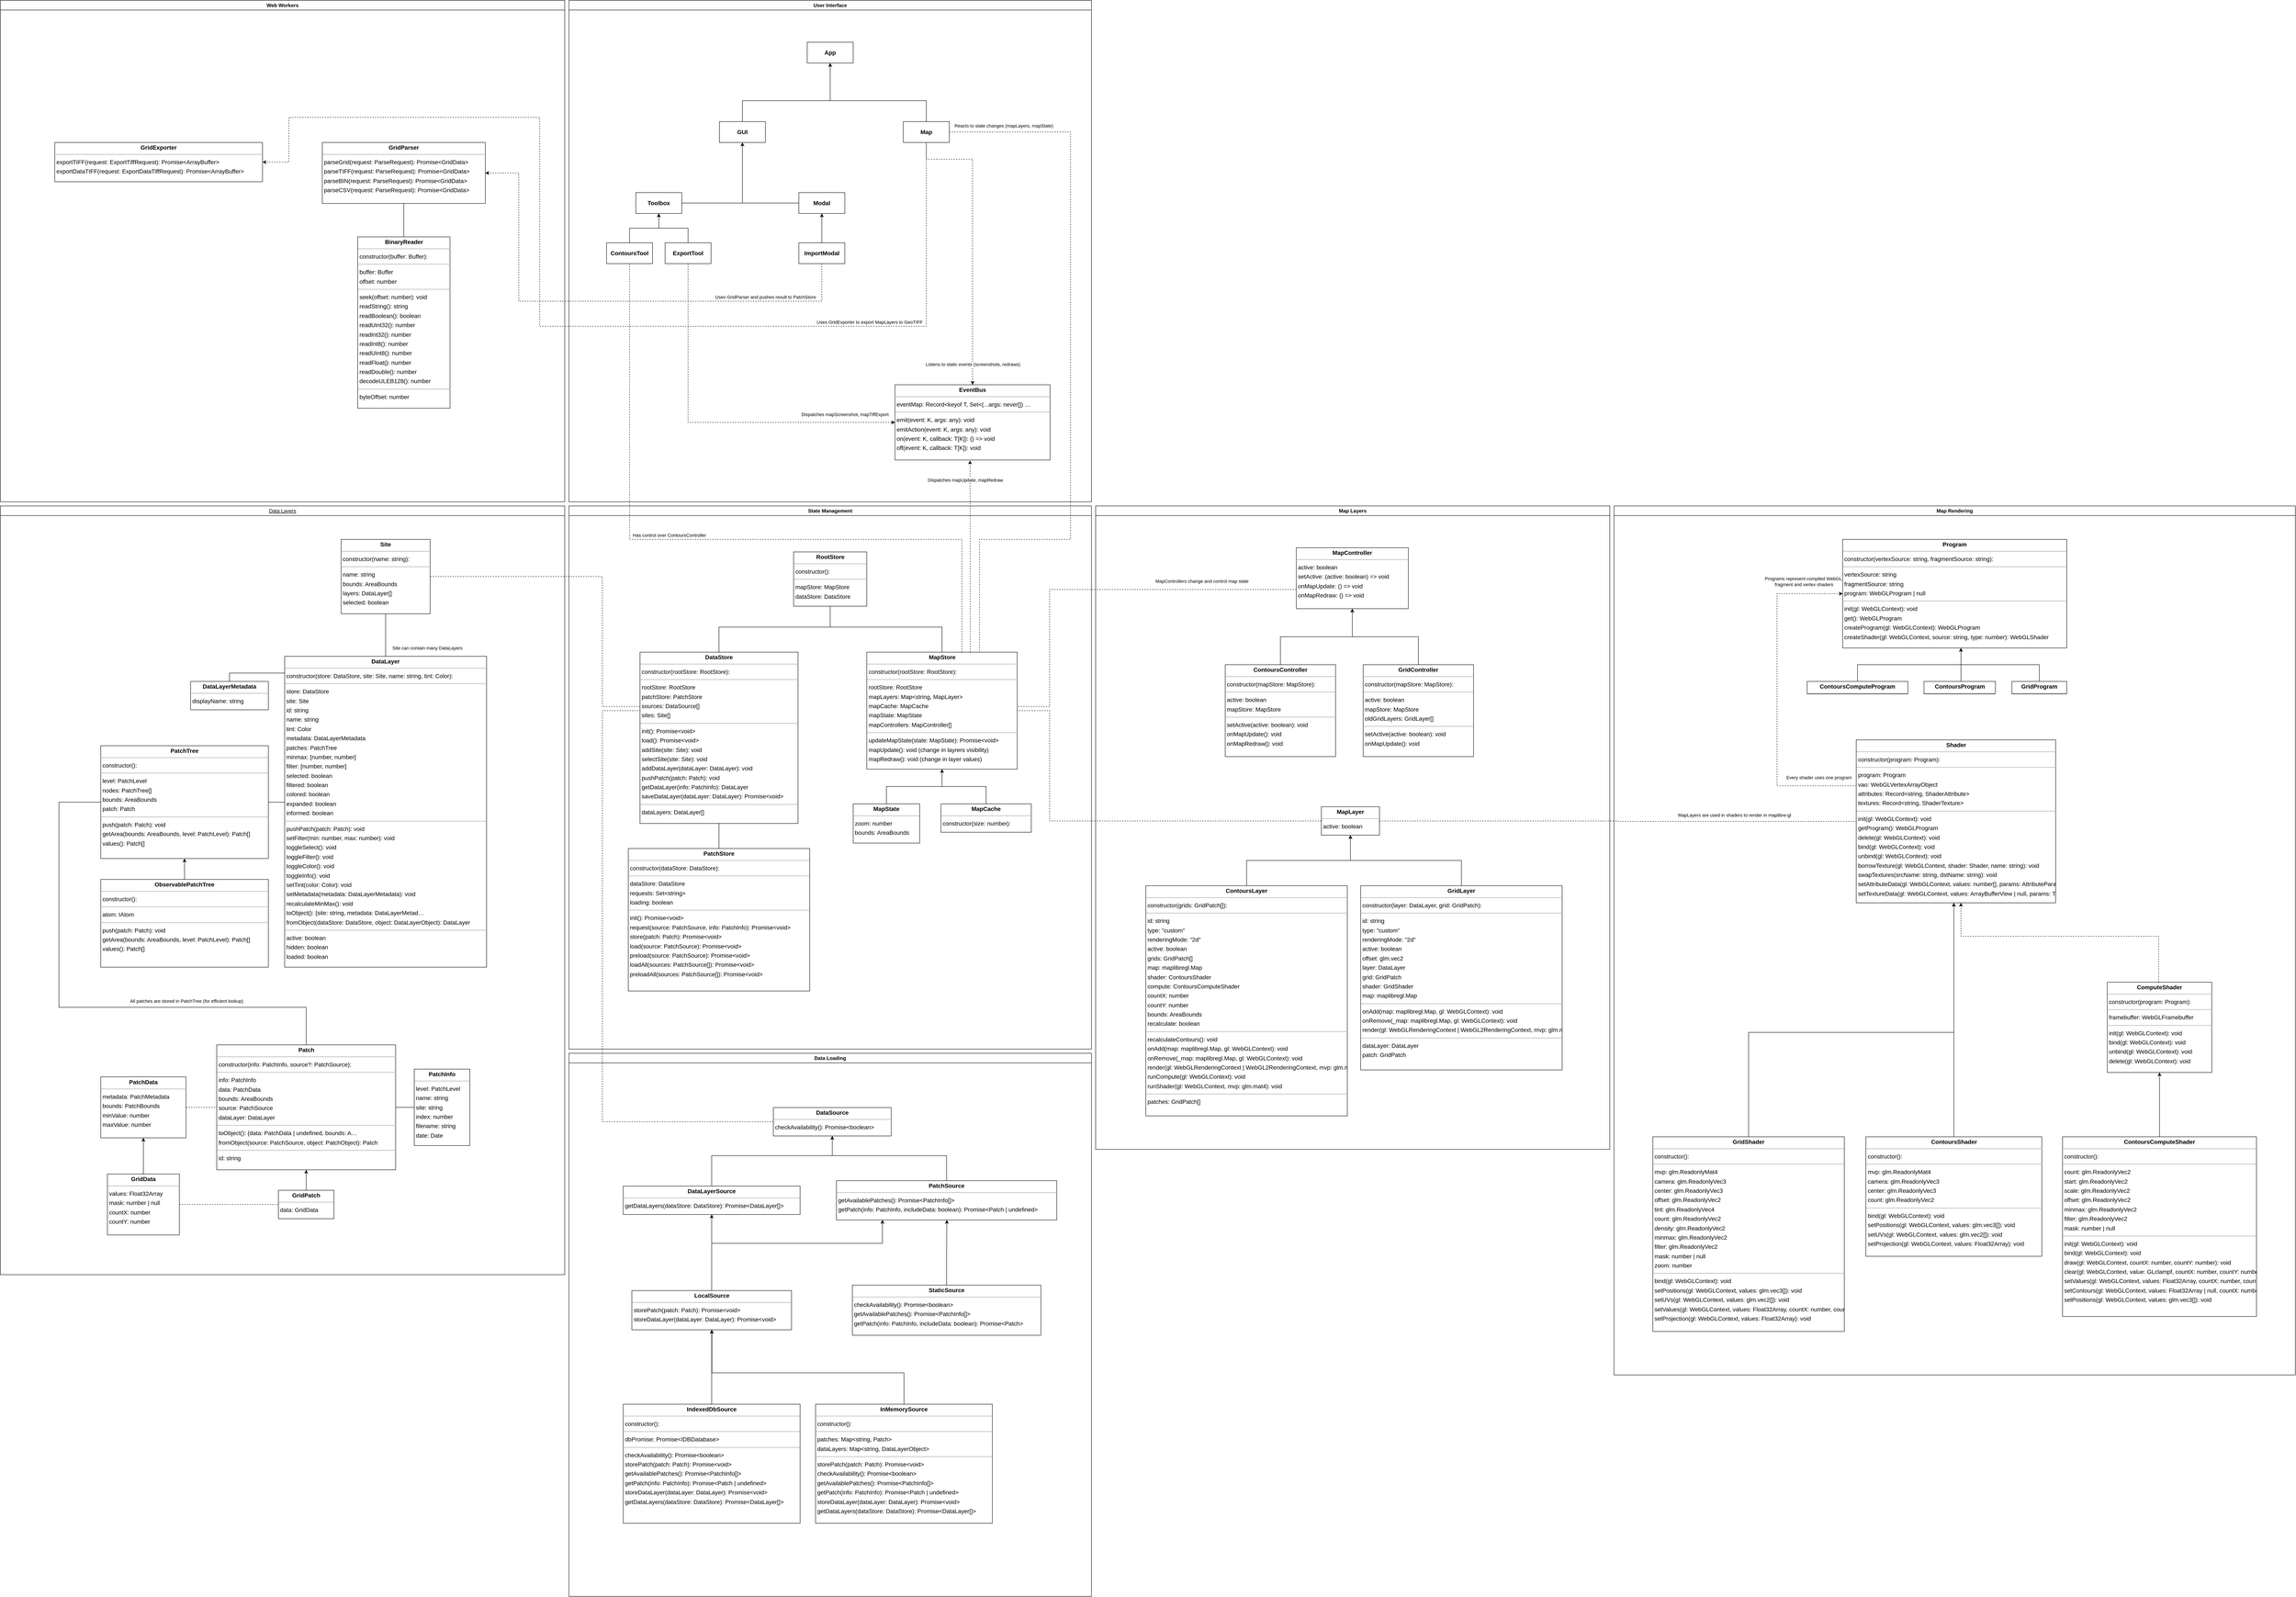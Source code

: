 <mxfile>
    <diagram id="BClis62ARx7J1oJiT1-s" name="Stránka-1">
        <mxGraphModel dx="6841" dy="3341" grid="1" gridSize="10" guides="1" tooltips="1" connect="1" arrows="1" fold="1" page="0" pageScale="1" pageWidth="827" pageHeight="1169" background="none" math="0" shadow="0">
            <root>
                <mxCell id="0"/>
                <mxCell id="1" parent="0"/>
                <mxCell id="udVzsaCJ5JT554v93i70-2" value="Data Loading" style="swimlane;whiteSpace=wrap;html=1;" parent="1" vertex="1">
                    <mxGeometry x="-3480" y="280" width="1250" height="1300" as="geometry"/>
                </mxCell>
                <mxCell id="udVzsaCJ5JT554v93i70-4" style="edgeStyle=orthogonalEdgeStyle;rounded=0;orthogonalLoop=1;jettySize=auto;html=1;" parent="udVzsaCJ5JT554v93i70-2" source="node61" target="node7" edge="1">
                    <mxGeometry relative="1" as="geometry">
                        <Array as="points">
                            <mxPoint x="342" y="245"/>
                            <mxPoint x="630" y="245"/>
                        </Array>
                    </mxGeometry>
                </mxCell>
                <mxCell id="node61" value="&lt;p style=&quot;margin:0px;margin-top:4px;text-align:center;&quot;&gt;&lt;b&gt;DataLayerSource&lt;/b&gt;&lt;/p&gt;&lt;hr size=&quot;1&quot;/&gt;&lt;p style=&quot;margin:0 0 0 4px;line-height:1.6;&quot;&gt; getDataLayers(dataStore: DataStore): Promise&amp;lt;DataLayer[]&amp;gt;&lt;/p&gt;" style="verticalAlign=top;align=left;overflow=fill;fontSize=14;fontFamily=Helvetica;html=1;rounded=0;shadow=0;comic=0;labelBackgroundColor=none;strokeWidth=1;" parent="udVzsaCJ5JT554v93i70-2" vertex="1">
                    <mxGeometry x="130" y="318" width="423" height="68" as="geometry"/>
                </mxCell>
                <mxCell id="node7" value="&lt;p style=&quot;margin:0px;margin-top:4px;text-align:center;&quot;&gt;&lt;b&gt;DataSource&lt;/b&gt;&lt;/p&gt;&lt;hr size=&quot;1&quot;/&gt;&lt;p style=&quot;margin:0 0 0 4px;line-height:1.6;&quot;&gt; checkAvailability(): Promise&amp;lt;boolean&amp;gt;&lt;/p&gt;" style="verticalAlign=top;align=left;overflow=fill;fontSize=14;fontFamily=Helvetica;html=1;rounded=0;shadow=0;comic=0;labelBackgroundColor=none;strokeWidth=1;" parent="udVzsaCJ5JT554v93i70-2" vertex="1">
                    <mxGeometry x="489" y="130" width="282" height="68" as="geometry"/>
                </mxCell>
                <mxCell id="udVzsaCJ5JT554v93i70-3" style="edgeStyle=orthogonalEdgeStyle;rounded=0;orthogonalLoop=1;jettySize=auto;html=1;" parent="udVzsaCJ5JT554v93i70-2" source="node18" target="node7" edge="1">
                    <mxGeometry relative="1" as="geometry">
                        <Array as="points">
                            <mxPoint x="904" y="245"/>
                            <mxPoint x="630" y="245"/>
                        </Array>
                    </mxGeometry>
                </mxCell>
                <mxCell id="node18" value="&lt;p style=&quot;margin:0px;margin-top:4px;text-align:center;&quot;&gt;&lt;b&gt;PatchSource&lt;/b&gt;&lt;/p&gt;&lt;hr size=&quot;1&quot;/&gt;&lt;p style=&quot;margin:0 0 0 4px;line-height:1.6;&quot;&gt; getAvailablePatches(): Promise&amp;lt;PatchInfo[]&amp;gt;&lt;br/&gt; getPatch(info: PatchInfo, includeData: boolean): Promise&amp;lt;Patch | undefined&amp;gt;&lt;/p&gt;" style="verticalAlign=top;align=left;overflow=fill;fontSize=14;fontFamily=Helvetica;html=1;rounded=0;shadow=0;comic=0;labelBackgroundColor=none;strokeWidth=1;" parent="udVzsaCJ5JT554v93i70-2" vertex="1">
                    <mxGeometry x="640" y="305" width="527" height="94" as="geometry"/>
                </mxCell>
                <mxCell id="udVzsaCJ5JT554v93i70-20" style="edgeStyle=orthogonalEdgeStyle;rounded=0;orthogonalLoop=1;jettySize=auto;html=1;" parent="udVzsaCJ5JT554v93i70-2" source="node53" target="node61" edge="1">
                    <mxGeometry relative="1" as="geometry"/>
                </mxCell>
                <mxCell id="udVzsaCJ5JT554v93i70-21" style="edgeStyle=orthogonalEdgeStyle;rounded=0;orthogonalLoop=1;jettySize=auto;html=1;" parent="udVzsaCJ5JT554v93i70-2" source="node53" target="node18" edge="1">
                    <mxGeometry relative="1" as="geometry">
                        <Array as="points">
                            <mxPoint x="342" y="455"/>
                            <mxPoint x="750" y="455"/>
                        </Array>
                    </mxGeometry>
                </mxCell>
                <mxCell id="node53" value="&lt;p style=&quot;margin:0px;margin-top:4px;text-align:center;&quot;&gt;&lt;b&gt;LocalSource&lt;/b&gt;&lt;/p&gt;&lt;hr size=&quot;1&quot;/&gt;&lt;p style=&quot;margin:0 0 0 4px;line-height:1.6;&quot;&gt; storePatch(patch: Patch): Promise&amp;lt;void&amp;gt;&lt;br/&gt; storeDataLayer(dataLayer: DataLayer): Promise&amp;lt;void&amp;gt;&lt;/p&gt;" style="verticalAlign=top;align=left;overflow=fill;fontSize=14;fontFamily=Helvetica;html=1;rounded=0;shadow=0;comic=0;labelBackgroundColor=none;strokeWidth=1;" parent="udVzsaCJ5JT554v93i70-2" vertex="1">
                    <mxGeometry x="150.5" y="568" width="382" height="94" as="geometry"/>
                </mxCell>
                <mxCell id="udVzsaCJ5JT554v93i70-22" style="edgeStyle=orthogonalEdgeStyle;rounded=0;orthogonalLoop=1;jettySize=auto;html=1;" parent="udVzsaCJ5JT554v93i70-2" source="node10" target="node53" edge="1">
                    <mxGeometry relative="1" as="geometry">
                        <Array as="points">
                            <mxPoint x="802" y="765"/>
                            <mxPoint x="342" y="765"/>
                        </Array>
                    </mxGeometry>
                </mxCell>
                <mxCell id="node10" value="&lt;p style=&quot;margin:0px;margin-top:4px;text-align:center;&quot;&gt;&lt;b&gt;InMemorySource&lt;/b&gt;&lt;/p&gt;&lt;hr size=&quot;1&quot;/&gt;&lt;p style=&quot;margin:0 0 0 4px;line-height:1.6;&quot;&gt; constructor(): &lt;/p&gt;&lt;hr size=&quot;1&quot;/&gt;&lt;p style=&quot;margin:0 0 0 4px;line-height:1.6;&quot;&gt; patches: Map&amp;lt;string, Patch&amp;gt;&lt;br/&gt; dataLayers: Map&amp;lt;string, DataLayerObject&amp;gt;&lt;/p&gt;&lt;hr size=&quot;1&quot;/&gt;&lt;p style=&quot;margin:0 0 0 4px;line-height:1.6;&quot;&gt; storePatch(patch: Patch): Promise&amp;lt;void&amp;gt;&lt;br/&gt; checkAvailability(): Promise&amp;lt;boolean&amp;gt;&lt;br/&gt; getAvailablePatches(): Promise&amp;lt;PatchInfo[]&amp;gt;&lt;br/&gt; getPatch(info: PatchInfo): Promise&amp;lt;Patch | undefined&amp;gt;&lt;br/&gt; storeDataLayer(dataLayer: DataLayer): Promise&amp;lt;void&amp;gt;&lt;br/&gt; getDataLayers(dataStore: DataStore): Promise&amp;lt;DataLayer[]&amp;gt;&lt;/p&gt;" style="verticalAlign=top;align=left;overflow=fill;fontSize=14;fontFamily=Helvetica;html=1;rounded=0;shadow=0;comic=0;labelBackgroundColor=none;strokeWidth=1;" parent="udVzsaCJ5JT554v93i70-2" vertex="1">
                    <mxGeometry x="590" y="840" width="423" height="285" as="geometry"/>
                </mxCell>
                <mxCell id="udVzsaCJ5JT554v93i70-19" style="edgeStyle=orthogonalEdgeStyle;rounded=0;orthogonalLoop=1;jettySize=auto;html=1;" parent="udVzsaCJ5JT554v93i70-2" source="node54" target="node53" edge="1">
                    <mxGeometry relative="1" as="geometry"/>
                </mxCell>
                <mxCell id="node54" value="&lt;p style=&quot;margin:0px;margin-top:4px;text-align:center;&quot;&gt;&lt;b&gt;IndexedDbSource&lt;/b&gt;&lt;/p&gt;&lt;hr size=&quot;1&quot;/&gt;&lt;p style=&quot;margin:0 0 0 4px;line-height:1.6;&quot;&gt; constructor(): &lt;/p&gt;&lt;hr size=&quot;1&quot;/&gt;&lt;p style=&quot;margin:0 0 0 4px;line-height:1.6;&quot;&gt; dbPromise: Promise&amp;lt;IDBDatabase&amp;gt;&lt;/p&gt;&lt;hr size=&quot;1&quot;/&gt;&lt;p style=&quot;margin:0 0 0 4px;line-height:1.6;&quot;&gt; checkAvailability(): Promise&amp;lt;boolean&amp;gt;&lt;br/&gt; storePatch(patch: Patch): Promise&amp;lt;void&amp;gt;&lt;br/&gt; getAvailablePatches(): Promise&amp;lt;PatchInfo[]&amp;gt;&lt;br/&gt; getPatch(info: PatchInfo): Promise&amp;lt;Patch | undefined&amp;gt;&lt;br/&gt; storeDataLayer(dataLayer: DataLayer): Promise&amp;lt;void&amp;gt;&lt;br/&gt; getDataLayers(dataStore: DataStore): Promise&amp;lt;DataLayer[]&amp;gt;&lt;/p&gt;" style="verticalAlign=top;align=left;overflow=fill;fontSize=14;fontFamily=Helvetica;html=1;rounded=0;shadow=0;comic=0;labelBackgroundColor=none;strokeWidth=1;" parent="udVzsaCJ5JT554v93i70-2" vertex="1">
                    <mxGeometry x="130" y="840" width="423" height="285" as="geometry"/>
                </mxCell>
                <mxCell id="udVzsaCJ5JT554v93i70-23" style="edgeStyle=orthogonalEdgeStyle;rounded=0;orthogonalLoop=1;jettySize=auto;html=1;" parent="udVzsaCJ5JT554v93i70-2" source="node23" target="node18" edge="1">
                    <mxGeometry relative="1" as="geometry">
                        <Array as="points">
                            <mxPoint x="904" y="475"/>
                            <mxPoint x="904" y="475"/>
                        </Array>
                    </mxGeometry>
                </mxCell>
                <mxCell id="node23" value="&lt;p style=&quot;margin:0px;margin-top:4px;text-align:center;&quot;&gt;&lt;b&gt;StaticSource&lt;/b&gt;&lt;/p&gt;&lt;hr size=&quot;1&quot;/&gt;&lt;p style=&quot;margin:0 0 0 4px;line-height:1.6;&quot;&gt; checkAvailability(): Promise&amp;lt;boolean&amp;gt;&lt;br/&gt; getAvailablePatches(): Promise&amp;lt;PatchInfo[]&amp;gt;&lt;br/&gt; getPatch(info: PatchInfo, includeData: boolean): Promise&amp;lt;Patch&amp;gt;&lt;/p&gt;" style="verticalAlign=top;align=left;overflow=fill;fontSize=14;fontFamily=Helvetica;html=1;rounded=0;shadow=0;comic=0;labelBackgroundColor=none;strokeWidth=1;" parent="udVzsaCJ5JT554v93i70-2" vertex="1">
                    <mxGeometry x="678" y="555" width="451" height="120" as="geometry"/>
                </mxCell>
                <mxCell id="udVzsaCJ5JT554v93i70-24" value="State Management" style="swimlane;whiteSpace=wrap;html=1;" parent="1" vertex="1">
                    <mxGeometry x="-3480" y="-1030" width="1250" height="1300" as="geometry"/>
                </mxCell>
                <mxCell id="udVzsaCJ5JT554v93i70-27" style="edgeStyle=orthogonalEdgeStyle;rounded=0;orthogonalLoop=1;jettySize=auto;html=1;endArrow=none;endFill=0;" parent="udVzsaCJ5JT554v93i70-24" source="node29" target="node39" edge="1">
                    <mxGeometry relative="1" as="geometry"/>
                </mxCell>
                <mxCell id="node29" value="&lt;p style=&quot;margin:0px;margin-top:4px;text-align:center;&quot;&gt;&lt;b&gt;PatchStore&lt;/b&gt;&lt;/p&gt;&lt;hr size=&quot;1&quot;/&gt;&lt;p style=&quot;margin:0 0 0 4px;line-height:1.6;&quot;&gt; constructor(dataStore: DataStore): &lt;/p&gt;&lt;hr size=&quot;1&quot;/&gt;&lt;p style=&quot;margin:0 0 0 4px;line-height:1.6;&quot;&gt; dataStore: DataStore&lt;br/&gt; requests: Set&amp;lt;string&amp;gt;&lt;br/&gt; loading: boolean&lt;/p&gt;&lt;hr size=&quot;1&quot;/&gt;&lt;p style=&quot;margin:0 0 0 4px;line-height:1.6;&quot;&gt; init(): Promise&amp;lt;void&amp;gt;&lt;br/&gt; request(source: PatchSource, info: PatchInfo): Promise&amp;lt;void&amp;gt;&lt;br/&gt; store(patch: Patch): Promise&amp;lt;void&amp;gt;&lt;br/&gt; load(source: PatchSource): Promise&amp;lt;void&amp;gt;&lt;br/&gt; preload(source: PatchSource): Promise&amp;lt;void&amp;gt;&lt;br/&gt; loadAll(sources: PatchSource[]): Promise&amp;lt;void&amp;gt;&lt;br/&gt; preloadAll(sources: PatchSource[]): Promise&amp;lt;void&amp;gt;&lt;/p&gt;" style="verticalAlign=top;align=left;overflow=fill;fontSize=14;fontFamily=Helvetica;html=1;rounded=0;shadow=0;comic=0;labelBackgroundColor=none;strokeWidth=1;" parent="udVzsaCJ5JT554v93i70-24" vertex="1">
                    <mxGeometry x="142" y="820" width="434" height="341" as="geometry"/>
                </mxCell>
                <mxCell id="udVzsaCJ5JT554v93i70-25" style="edgeStyle=orthogonalEdgeStyle;rounded=0;orthogonalLoop=1;jettySize=auto;html=1;endArrow=none;endFill=0;" parent="udVzsaCJ5JT554v93i70-24" source="node0" target="node55" edge="1">
                    <mxGeometry relative="1" as="geometry">
                        <Array as="points">
                            <mxPoint x="892" y="290"/>
                            <mxPoint x="625" y="290"/>
                        </Array>
                    </mxGeometry>
                </mxCell>
                <mxCell id="node0" value="&lt;p style=&quot;margin:0px;margin-top:4px;text-align:center;&quot;&gt;&lt;b&gt;MapStore&lt;/b&gt;&lt;/p&gt;&lt;hr size=&quot;1&quot;&gt;&lt;p style=&quot;margin:0 0 0 4px;line-height:1.6;&quot;&gt; constructor(rootStore: RootStore): &lt;/p&gt;&lt;hr size=&quot;1&quot;&gt;&lt;p style=&quot;margin:0 0 0 4px;line-height:1.6;&quot;&gt; rootStore: RootStore&lt;br&gt; mapLayers: Map&amp;lt;string, MapLayer&amp;gt;&lt;br&gt; mapCache: MapCache&lt;br&gt; mapState: MapState&lt;br&gt; mapControllers: MapController[]&lt;/p&gt;&lt;hr size=&quot;1&quot;&gt;&lt;p style=&quot;margin:0 0 0 4px;line-height:1.6;&quot;&gt; updateMapState(state: MapState): Promise&amp;lt;void&amp;gt;&lt;br&gt; mapUpdate(): void (change in layrers visibility)&lt;br&gt; mapRedraw(): void (change in layer values)&lt;/p&gt;" style="verticalAlign=top;align=left;overflow=fill;fontSize=14;fontFamily=Helvetica;html=1;rounded=0;shadow=0;comic=0;labelBackgroundColor=none;strokeWidth=1;" parent="udVzsaCJ5JT554v93i70-24" vertex="1">
                    <mxGeometry x="712.5" y="350" width="360" height="280" as="geometry"/>
                </mxCell>
                <mxCell id="udVzsaCJ5JT554v93i70-26" style="edgeStyle=orthogonalEdgeStyle;rounded=0;orthogonalLoop=1;jettySize=auto;html=1;endArrow=none;endFill=0;" parent="udVzsaCJ5JT554v93i70-24" source="node39" target="node55" edge="1">
                    <mxGeometry relative="1" as="geometry">
                        <Array as="points">
                            <mxPoint x="359" y="290"/>
                            <mxPoint x="625" y="290"/>
                        </Array>
                    </mxGeometry>
                </mxCell>
                <mxCell id="node39" value="&lt;p style=&quot;margin:0px;margin-top:4px;text-align:center;&quot;&gt;&lt;b&gt;DataStore&lt;/b&gt;&lt;/p&gt;&lt;hr size=&quot;1&quot;/&gt;&lt;p style=&quot;margin:0 0 0 4px;line-height:1.6;&quot;&gt; constructor(rootStore: RootStore): &lt;/p&gt;&lt;hr size=&quot;1&quot;/&gt;&lt;p style=&quot;margin:0 0 0 4px;line-height:1.6;&quot;&gt; rootStore: RootStore&lt;br/&gt; patchStore: PatchStore&lt;br/&gt; sources: DataSource[]&lt;br/&gt; sites: Site[]&lt;/p&gt;&lt;hr size=&quot;1&quot;/&gt;&lt;p style=&quot;margin:0 0 0 4px;line-height:1.6;&quot;&gt; init(): Promise&amp;lt;void&amp;gt;&lt;br/&gt; load(): Promise&amp;lt;void&amp;gt;&lt;br/&gt; addSite(site: Site): void&lt;br/&gt; selectSite(site: Site): void&lt;br/&gt; addDataLayer(dataLayer: DataLayer): void&lt;br/&gt; pushPatch(patch: Patch): void&lt;br/&gt; getDataLayer(info: PatchInfo): DataLayer&lt;br/&gt; saveDataLayer(dataLayer: DataLayer): Promise&amp;lt;void&amp;gt;&lt;/p&gt;&lt;hr size=&quot;1&quot;/&gt;&lt;p style=&quot;margin:0 0 0 4px;line-height:1.6;&quot;&gt; dataLayers: DataLayer[]&lt;/p&gt;" style="verticalAlign=top;align=left;overflow=fill;fontSize=14;fontFamily=Helvetica;html=1;rounded=0;shadow=0;comic=0;labelBackgroundColor=none;strokeWidth=1;" parent="udVzsaCJ5JT554v93i70-24" vertex="1">
                    <mxGeometry x="170" y="350" width="378" height="410" as="geometry"/>
                </mxCell>
                <mxCell id="node55" value="&lt;p style=&quot;margin:0px;margin-top:4px;text-align:center;&quot;&gt;&lt;b&gt;RootStore&lt;/b&gt;&lt;/p&gt;&lt;hr size=&quot;1&quot;/&gt;&lt;p style=&quot;margin:0 0 0 4px;line-height:1.6;&quot;&gt; constructor(): &lt;/p&gt;&lt;hr size=&quot;1&quot;/&gt;&lt;p style=&quot;margin:0 0 0 4px;line-height:1.6;&quot;&gt; mapStore: MapStore&lt;br/&gt; dataStore: DataStore&lt;/p&gt;" style="verticalAlign=top;align=left;overflow=fill;fontSize=14;fontFamily=Helvetica;html=1;rounded=0;shadow=0;comic=0;labelBackgroundColor=none;strokeWidth=1;" parent="udVzsaCJ5JT554v93i70-24" vertex="1">
                    <mxGeometry x="537.5" y="110" width="175" height="130" as="geometry"/>
                </mxCell>
                <mxCell id="udVzsaCJ5JT554v93i70-89" style="edgeStyle=orthogonalEdgeStyle;rounded=0;orthogonalLoop=1;jettySize=auto;html=1;endArrow=none;endFill=0;" parent="udVzsaCJ5JT554v93i70-24" source="node40" target="node0" edge="1">
                    <mxGeometry relative="1" as="geometry"/>
                </mxCell>
                <mxCell id="node40" value="&lt;p style=&quot;margin:0px;margin-top:4px;text-align:center;&quot;&gt;&lt;b&gt;MapState&lt;/b&gt;&lt;/p&gt;&lt;hr size=&quot;1&quot;/&gt;&lt;p style=&quot;margin:0 0 0 4px;line-height:1.6;&quot;&gt; zoom: number&lt;br/&gt; bounds: AreaBounds&lt;/p&gt;" style="verticalAlign=top;align=left;overflow=fill;fontSize=14;fontFamily=Helvetica;html=1;rounded=0;shadow=0;comic=0;labelBackgroundColor=none;strokeWidth=1;" parent="udVzsaCJ5JT554v93i70-24" vertex="1">
                    <mxGeometry x="680" y="713" width="159" height="94" as="geometry"/>
                </mxCell>
                <mxCell id="udVzsaCJ5JT554v93i70-90" style="edgeStyle=orthogonalEdgeStyle;rounded=0;orthogonalLoop=1;jettySize=auto;html=1;" parent="udVzsaCJ5JT554v93i70-24" source="node9" target="node0" edge="1">
                    <mxGeometry relative="1" as="geometry"/>
                </mxCell>
                <mxCell id="node9" value="&lt;p style=&quot;margin:0px;margin-top:4px;text-align:center;&quot;&gt;&lt;b&gt;MapCache&lt;/b&gt;&lt;/p&gt;&lt;hr size=&quot;1&quot;/&gt;&lt;p style=&quot;margin:0 0 0 4px;line-height:1.6;&quot;&gt; constructor(size: number): &lt;/p&gt;" style="verticalAlign=top;align=left;overflow=fill;fontSize=14;fontFamily=Helvetica;html=1;rounded=0;shadow=0;comic=0;labelBackgroundColor=none;strokeWidth=1;" parent="udVzsaCJ5JT554v93i70-24" vertex="1">
                    <mxGeometry x="890" y="713" width="216" height="68" as="geometry"/>
                </mxCell>
                <mxCell id="udVzsaCJ5JT554v93i70-29" value="&lt;div&gt;Map Layers&lt;br&gt;&lt;/div&gt;" style="swimlane;whiteSpace=wrap;html=1;" parent="1" vertex="1">
                    <mxGeometry x="-2220" y="-1030" width="1230" height="1540" as="geometry"/>
                </mxCell>
                <mxCell id="node44" value="&lt;p style=&quot;margin:0px;margin-top:4px;text-align:center;&quot;&gt;&lt;b&gt;MapController&lt;/b&gt;&lt;/p&gt;&lt;hr size=&quot;1&quot;/&gt;&lt;p style=&quot;margin:0 0 0 4px;line-height:1.6;&quot;&gt; active: boolean&lt;br/&gt; setActive: (active: boolean) =&amp;gt; void&lt;br/&gt; onMapUpdate: () =&amp;gt; void&lt;br/&gt; onMapRedraw: () =&amp;gt; void&lt;/p&gt;" style="verticalAlign=top;align=left;overflow=fill;fontSize=14;fontFamily=Helvetica;html=1;rounded=0;shadow=0;comic=0;labelBackgroundColor=none;strokeWidth=1;" parent="udVzsaCJ5JT554v93i70-29" vertex="1">
                    <mxGeometry x="480" y="100" width="268" height="146" as="geometry"/>
                </mxCell>
                <mxCell id="udVzsaCJ5JT554v93i70-32" style="edgeStyle=orthogonalEdgeStyle;rounded=0;orthogonalLoop=1;jettySize=auto;html=1;" parent="udVzsaCJ5JT554v93i70-29" source="node45" target="node44" edge="1">
                    <mxGeometry relative="1" as="geometry"/>
                </mxCell>
                <mxCell id="node45" value="&lt;p style=&quot;margin:0px;margin-top:4px;text-align:center;&quot;&gt;&lt;b&gt;ContoursController&lt;/b&gt;&lt;/p&gt;&lt;hr size=&quot;1&quot;/&gt;&lt;p style=&quot;margin:0 0 0 4px;line-height:1.6;&quot;&gt; constructor(mapStore: MapStore): &lt;/p&gt;&lt;hr size=&quot;1&quot;/&gt;&lt;p style=&quot;margin:0 0 0 4px;line-height:1.6;&quot;&gt; active: boolean&lt;br/&gt; mapStore: MapStore&lt;/p&gt;&lt;hr size=&quot;1&quot;/&gt;&lt;p style=&quot;margin:0 0 0 4px;line-height:1.6;&quot;&gt; setActive(active: boolean): void&lt;br/&gt; onMapUpdate(): void&lt;br/&gt; onMapRedraw(): void&lt;/p&gt;" style="verticalAlign=top;align=left;overflow=fill;fontSize=14;fontFamily=Helvetica;html=1;rounded=0;shadow=0;comic=0;labelBackgroundColor=none;strokeWidth=1;" parent="udVzsaCJ5JT554v93i70-29" vertex="1">
                    <mxGeometry x="310" y="380" width="264" height="220" as="geometry"/>
                </mxCell>
                <mxCell id="udVzsaCJ5JT554v93i70-31" style="edgeStyle=orthogonalEdgeStyle;rounded=0;orthogonalLoop=1;jettySize=auto;html=1;" parent="udVzsaCJ5JT554v93i70-29" source="node12" target="node44" edge="1">
                    <mxGeometry relative="1" as="geometry"/>
                </mxCell>
                <mxCell id="node12" value="&lt;p style=&quot;margin:0px;margin-top:4px;text-align:center;&quot;&gt;&lt;b&gt;GridController&lt;/b&gt;&lt;/p&gt;&lt;hr size=&quot;1&quot;/&gt;&lt;p style=&quot;margin:0 0 0 4px;line-height:1.6;&quot;&gt; constructor(mapStore: MapStore): &lt;/p&gt;&lt;hr size=&quot;1&quot;/&gt;&lt;p style=&quot;margin:0 0 0 4px;line-height:1.6;&quot;&gt; active: boolean&lt;br/&gt; mapStore: MapStore&lt;br/&gt; oldGridLayers: GridLayer[]&lt;/p&gt;&lt;hr size=&quot;1&quot;/&gt;&lt;p style=&quot;margin:0 0 0 4px;line-height:1.6;&quot;&gt; setActive(active: boolean): void&lt;br/&gt; onMapUpdate(): void&lt;/p&gt;" style="verticalAlign=top;align=left;overflow=fill;fontSize=14;fontFamily=Helvetica;html=1;rounded=0;shadow=0;comic=0;labelBackgroundColor=none;strokeWidth=1;" parent="udVzsaCJ5JT554v93i70-29" vertex="1">
                    <mxGeometry x="640" y="380" width="264" height="220" as="geometry"/>
                </mxCell>
                <mxCell id="udVzsaCJ5JT554v93i70-82" style="edgeStyle=orthogonalEdgeStyle;rounded=0;orthogonalLoop=1;jettySize=auto;html=1;" parent="udVzsaCJ5JT554v93i70-29" source="node49" target="node63" edge="1">
                    <mxGeometry relative="1" as="geometry"/>
                </mxCell>
                <mxCell id="node49" value="&lt;p style=&quot;margin:0px;margin-top:4px;text-align:center;&quot;&gt;&lt;b&gt;ContoursLayer&lt;/b&gt;&lt;/p&gt;&lt;hr size=&quot;1&quot;/&gt;&lt;p style=&quot;margin:0 0 0 4px;line-height:1.6;&quot;&gt; constructor(grids: GridPatch[]): &lt;/p&gt;&lt;hr size=&quot;1&quot;/&gt;&lt;p style=&quot;margin:0 0 0 4px;line-height:1.6;&quot;&gt; id: string&lt;br/&gt; type: &amp;quot;custom&amp;quot;&lt;br/&gt; renderingMode: &amp;quot;2d&amp;quot;&lt;br/&gt; active: boolean&lt;br/&gt; grids: GridPatch[]&lt;br/&gt; map: maplibregl.Map&lt;br/&gt; shader: ContoursShader&lt;br/&gt; compute: ContoursComputeShader&lt;br/&gt; countX: number&lt;br/&gt; countY: number&lt;br/&gt; bounds: AreaBounds&lt;br/&gt; recalculate: boolean&lt;/p&gt;&lt;hr size=&quot;1&quot;/&gt;&lt;p style=&quot;margin:0 0 0 4px;line-height:1.6;&quot;&gt; recalculateContours(): void&lt;br/&gt; onAdd(map: maplibregl.Map, gl: WebGLContext): void&lt;br/&gt; onRemove(_map: maplibregl.Map, gl: WebGLContext): void&lt;br/&gt; render(gl: WebGLRenderingContext | WebGL2RenderingContext, mvp: glm.mat4): void&lt;br/&gt; runCompute(gl: WebGLContext): void&lt;br/&gt; runShader(gl: WebGLContext, mvp: glm.mat4): void&lt;/p&gt;&lt;hr size=&quot;1&quot;/&gt;&lt;p style=&quot;margin:0 0 0 4px;line-height:1.6;&quot;&gt; patches: GridPatch[]&lt;/p&gt;" style="verticalAlign=top;align=left;overflow=fill;fontSize=14;fontFamily=Helvetica;html=1;rounded=0;shadow=0;comic=0;labelBackgroundColor=none;strokeWidth=1;" parent="udVzsaCJ5JT554v93i70-29" vertex="1">
                    <mxGeometry x="120" y="909" width="482" height="551" as="geometry"/>
                </mxCell>
                <mxCell id="udVzsaCJ5JT554v93i70-81" style="edgeStyle=orthogonalEdgeStyle;rounded=0;orthogonalLoop=1;jettySize=auto;html=1;" parent="udVzsaCJ5JT554v93i70-29" source="node4" target="node63" edge="1">
                    <mxGeometry relative="1" as="geometry"/>
                </mxCell>
                <mxCell id="node4" value="&lt;p style=&quot;margin:0px;margin-top:4px;text-align:center;&quot;&gt;&lt;b&gt;GridLayer&lt;/b&gt;&lt;/p&gt;&lt;hr size=&quot;1&quot;/&gt;&lt;p style=&quot;margin:0 0 0 4px;line-height:1.6;&quot;&gt; constructor(layer: DataLayer, grid: GridPatch): &lt;/p&gt;&lt;hr size=&quot;1&quot;/&gt;&lt;p style=&quot;margin:0 0 0 4px;line-height:1.6;&quot;&gt; id: string&lt;br/&gt; type: &amp;quot;custom&amp;quot;&lt;br/&gt; renderingMode: &amp;quot;2d&amp;quot;&lt;br/&gt; active: boolean&lt;br/&gt; offset: glm.vec2&lt;br/&gt; layer: DataLayer&lt;br/&gt; grid: GridPatch&lt;br/&gt; shader: GridShader&lt;br/&gt; map: maplibregl.Map&lt;/p&gt;&lt;hr size=&quot;1&quot;/&gt;&lt;p style=&quot;margin:0 0 0 4px;line-height:1.6;&quot;&gt; onAdd(map: maplibregl.Map, gl: WebGLContext): void&lt;br/&gt; onRemove(_map: maplibregl.Map, gl: WebGLContext): void&lt;br/&gt; render(gl: WebGLRenderingContext | WebGL2RenderingContext, mvp: glm.mat4): void&lt;/p&gt;&lt;hr size=&quot;1&quot;/&gt;&lt;p style=&quot;margin:0 0 0 4px;line-height:1.6;&quot;&gt; dataLayer: DataLayer&lt;br/&gt; patch: GridPatch&lt;/p&gt;" style="verticalAlign=top;align=left;overflow=fill;fontSize=14;fontFamily=Helvetica;html=1;rounded=0;shadow=0;comic=0;labelBackgroundColor=none;strokeWidth=1;" parent="udVzsaCJ5JT554v93i70-29" vertex="1">
                    <mxGeometry x="634" y="909" width="482" height="441" as="geometry"/>
                </mxCell>
                <mxCell id="node63" value="&lt;p style=&quot;margin:0px;margin-top:4px;text-align:center;&quot;&gt;&lt;b&gt;MapLayer&lt;/b&gt;&lt;/p&gt;&lt;hr size=&quot;1&quot;/&gt;&lt;p style=&quot;margin:0 0 0 4px;line-height:1.6;&quot;&gt; active: boolean&lt;/p&gt;" style="verticalAlign=top;align=left;overflow=fill;fontSize=14;fontFamily=Helvetica;html=1;rounded=0;shadow=0;comic=0;labelBackgroundColor=none;strokeWidth=1;" parent="udVzsaCJ5JT554v93i70-29" vertex="1">
                    <mxGeometry x="540" y="720" width="139" height="68" as="geometry"/>
                </mxCell>
                <mxCell id="udVzsaCJ5JT554v93i70-34" value="Map Rendering" style="swimlane;whiteSpace=wrap;html=1;" parent="1" vertex="1">
                    <mxGeometry x="-980" y="-1030" width="1630" height="2080" as="geometry"/>
                </mxCell>
                <mxCell id="udVzsaCJ5JT554v93i70-55" style="edgeStyle=orthogonalEdgeStyle;rounded=0;orthogonalLoop=1;jettySize=auto;html=1;entryX=0;entryY=0.5;entryDx=0;entryDy=0;endArrow=classic;endFill=1;dashed=1;" parent="udVzsaCJ5JT554v93i70-34" source="node32" target="node17" edge="1">
                    <mxGeometry relative="1" as="geometry">
                        <Array as="points">
                            <mxPoint x="390" y="670"/>
                            <mxPoint x="390" y="210"/>
                        </Array>
                    </mxGeometry>
                </mxCell>
                <mxCell id="udVzsaCJ5JT554v93i70-56" value="Every shader uses one program" style="edgeLabel;html=1;align=center;verticalAlign=middle;resizable=0;points=[];" parent="udVzsaCJ5JT554v93i70-55" vertex="1" connectable="0">
                    <mxGeometry x="0.026" y="4" relative="1" as="geometry">
                        <mxPoint x="104" y="204" as="offset"/>
                    </mxGeometry>
                </mxCell>
                <mxCell id="udVzsaCJ5JT554v93i70-57" value="&lt;div&gt;Programs represent compiled WebGL&amp;nbsp;&lt;/div&gt;&lt;div&gt;fragment and vertex shaders&lt;/div&gt;" style="edgeLabel;html=1;align=center;verticalAlign=middle;resizable=0;points=[];" parent="udVzsaCJ5JT554v93i70-55" vertex="1" connectable="0">
                    <mxGeometry x="0.733" y="4" relative="1" as="geometry">
                        <mxPoint x="14" y="-25" as="offset"/>
                    </mxGeometry>
                </mxCell>
                <mxCell id="node32" value="&lt;p style=&quot;margin:0px;margin-top:4px;text-align:center;&quot;&gt;&lt;b&gt;Shader&lt;/b&gt;&lt;/p&gt;&lt;hr size=&quot;1&quot;/&gt;&lt;p style=&quot;margin:0 0 0 4px;line-height:1.6;&quot;&gt; constructor(program: Program): &lt;/p&gt;&lt;hr size=&quot;1&quot;/&gt;&lt;p style=&quot;margin:0 0 0 4px;line-height:1.6;&quot;&gt; program: Program&lt;br/&gt; vao: WebGLVertexArrayObject&lt;br/&gt; attributes: Record&amp;lt;string, ShaderAttribute&amp;gt;&lt;br/&gt; textures: Record&amp;lt;string, ShaderTexture&amp;gt;&lt;/p&gt;&lt;hr size=&quot;1&quot;/&gt;&lt;p style=&quot;margin:0 0 0 4px;line-height:1.6;&quot;&gt; init(gl: WebGLContext): void&lt;br/&gt; getProgram(): WebGLProgram&lt;br/&gt; delete(gl: WebGLContext): void&lt;br/&gt; bind(gl: WebGLContext): void&lt;br/&gt; unbind(gl: WebGLContext): void&lt;br/&gt; borrowTexture(gl: WebGLContext, shader: Shader, name: string): void&lt;br/&gt; swapTextures(srcName: string, dstName: string): void&lt;br/&gt; setAttributeData(gl: WebGLContext, values: number[], params: AttributeParams): void&lt;br/&gt; setTextureData(gl: WebGLContext, values: ArrayBufferView | null, params: TextureParams): void&lt;/p&gt;" style="verticalAlign=top;align=left;overflow=fill;fontSize=14;fontFamily=Helvetica;html=1;rounded=0;shadow=0;comic=0;labelBackgroundColor=none;strokeWidth=1;" parent="udVzsaCJ5JT554v93i70-34" vertex="1">
                    <mxGeometry x="579.5" y="560" width="477" height="390" as="geometry"/>
                </mxCell>
                <mxCell id="udVzsaCJ5JT554v93i70-44" style="edgeStyle=orthogonalEdgeStyle;rounded=0;orthogonalLoop=1;jettySize=auto;html=1;" parent="udVzsaCJ5JT554v93i70-34" source="node1" target="node32" edge="1">
                    <mxGeometry relative="1" as="geometry">
                        <Array as="points">
                            <mxPoint x="813" y="1100"/>
                            <mxPoint x="813" y="1100"/>
                        </Array>
                    </mxGeometry>
                </mxCell>
                <mxCell id="node1" value="&lt;p style=&quot;margin:0px;margin-top:4px;text-align:center;&quot;&gt;&lt;b&gt;ContoursShader&lt;/b&gt;&lt;/p&gt;&lt;hr size=&quot;1&quot;/&gt;&lt;p style=&quot;margin:0 0 0 4px;line-height:1.6;&quot;&gt; constructor(): &lt;/p&gt;&lt;hr size=&quot;1&quot;/&gt;&lt;p style=&quot;margin:0 0 0 4px;line-height:1.6;&quot;&gt; mvp: glm.ReadonlyMat4&lt;br/&gt; camera: glm.ReadonlyVec3&lt;br/&gt; center: glm.ReadonlyVec3&lt;br/&gt; count: glm.ReadonlyVec2&lt;/p&gt;&lt;hr size=&quot;1&quot;/&gt;&lt;p style=&quot;margin:0 0 0 4px;line-height:1.6;&quot;&gt; bind(gl: WebGLContext): void&lt;br/&gt; setPositions(gl: WebGLContext, values: glm.vec3[]): void&lt;br/&gt; setUVs(gl: WebGLContext, values: glm.vec2[]): void&lt;br/&gt; setProjection(gl: WebGLContext, values: Float32Array): void&lt;/p&gt;" style="verticalAlign=top;align=left;overflow=fill;fontSize=14;fontFamily=Helvetica;html=1;rounded=0;shadow=0;comic=0;labelBackgroundColor=none;strokeWidth=1;" parent="udVzsaCJ5JT554v93i70-34" vertex="1">
                    <mxGeometry x="602.5" y="1510" width="421" height="286" as="geometry"/>
                </mxCell>
                <mxCell id="udVzsaCJ5JT554v93i70-48" style="edgeStyle=orthogonalEdgeStyle;rounded=0;orthogonalLoop=1;jettySize=auto;html=1;dashed=1;" parent="udVzsaCJ5JT554v93i70-34" source="node2" target="node32" edge="1">
                    <mxGeometry relative="1" as="geometry">
                        <Array as="points">
                            <mxPoint x="1303" y="1030"/>
                            <mxPoint x="830" y="1030"/>
                        </Array>
                    </mxGeometry>
                </mxCell>
                <mxCell id="node2" value="&lt;p style=&quot;margin:0px;margin-top:4px;text-align:center;&quot;&gt;&lt;b&gt;ComputeShader&lt;/b&gt;&lt;/p&gt;&lt;hr size=&quot;1&quot;/&gt;&lt;p style=&quot;margin:0 0 0 4px;line-height:1.6;&quot;&gt; constructor(program: Program): &lt;/p&gt;&lt;hr size=&quot;1&quot;/&gt;&lt;p style=&quot;margin:0 0 0 4px;line-height:1.6;&quot;&gt; framebuffer: WebGLFramebuffer&lt;/p&gt;&lt;hr size=&quot;1&quot;/&gt;&lt;p style=&quot;margin:0 0 0 4px;line-height:1.6;&quot;&gt; init(gl: WebGLContext): void&lt;br/&gt; bind(gl: WebGLContext): void&lt;br/&gt; unbind(gl: WebGLContext): void&lt;br/&gt; delete(gl: WebGLContext): void&lt;/p&gt;" style="verticalAlign=top;align=left;overflow=fill;fontSize=14;fontFamily=Helvetica;html=1;rounded=0;shadow=0;comic=0;labelBackgroundColor=none;strokeWidth=1;" parent="udVzsaCJ5JT554v93i70-34" vertex="1">
                    <mxGeometry x="1180" y="1140" width="250" height="216" as="geometry"/>
                </mxCell>
                <mxCell id="udVzsaCJ5JT554v93i70-43" style="edgeStyle=orthogonalEdgeStyle;rounded=0;orthogonalLoop=1;jettySize=auto;html=1;" parent="udVzsaCJ5JT554v93i70-34" source="node52" target="node32" edge="1">
                    <mxGeometry relative="1" as="geometry">
                        <Array as="points">
                            <mxPoint x="322" y="1260"/>
                            <mxPoint x="813" y="1260"/>
                        </Array>
                    </mxGeometry>
                </mxCell>
                <mxCell id="node52" value="&lt;p style=&quot;margin:0px;margin-top:4px;text-align:center;&quot;&gt;&lt;b&gt;GridShader&lt;/b&gt;&lt;/p&gt;&lt;hr size=&quot;1&quot;/&gt;&lt;p style=&quot;margin:0 0 0 4px;line-height:1.6;&quot;&gt; constructor(): &lt;/p&gt;&lt;hr size=&quot;1&quot;/&gt;&lt;p style=&quot;margin:0 0 0 4px;line-height:1.6;&quot;&gt; mvp: glm.ReadonlyMat4&lt;br/&gt; camera: glm.ReadonlyVec3&lt;br/&gt; center: glm.ReadonlyVec3&lt;br/&gt; offset: glm.ReadonlyVec2&lt;br/&gt; tint: glm.ReadonlyVec4&lt;br/&gt; count: glm.ReadonlyVec2&lt;br/&gt; density: glm.ReadonlyVec2&lt;br/&gt; minmax: glm.ReadonlyVec2&lt;br/&gt; filter: glm.ReadonlyVec2&lt;br/&gt; mask: number | null&lt;br/&gt; zoom: number&lt;/p&gt;&lt;hr size=&quot;1&quot;/&gt;&lt;p style=&quot;margin:0 0 0 4px;line-height:1.6;&quot;&gt; bind(gl: WebGLContext): void&lt;br/&gt; setPositions(gl: WebGLContext, values: glm.vec3[]): void&lt;br/&gt; setUVs(gl: WebGLContext, values: glm.vec2[]): void&lt;br/&gt; setValues(gl: WebGLContext, values: Float32Array, countX: number, countY: number): void&lt;br/&gt; setProjection(gl: WebGLContext, values: Float32Array): void&lt;/p&gt;" style="verticalAlign=top;align=left;overflow=fill;fontSize=14;fontFamily=Helvetica;html=1;rounded=0;shadow=0;comic=0;labelBackgroundColor=none;strokeWidth=1;" parent="udVzsaCJ5JT554v93i70-34" vertex="1">
                    <mxGeometry x="93" y="1510" width="458" height="466" as="geometry"/>
                </mxCell>
                <mxCell id="udVzsaCJ5JT554v93i70-49" style="edgeStyle=orthogonalEdgeStyle;rounded=0;orthogonalLoop=1;jettySize=auto;html=1;" parent="udVzsaCJ5JT554v93i70-34" source="node38" target="node2" edge="1">
                    <mxGeometry relative="1" as="geometry"/>
                </mxCell>
                <mxCell id="node38" value="&lt;p style=&quot;margin:0px;margin-top:4px;text-align:center;&quot;&gt;&lt;b&gt;ContoursComputeShader&lt;/b&gt;&lt;/p&gt;&lt;hr size=&quot;1&quot;/&gt;&lt;p style=&quot;margin:0 0 0 4px;line-height:1.6;&quot;&gt; constructor(): &lt;/p&gt;&lt;hr size=&quot;1&quot;/&gt;&lt;p style=&quot;margin:0 0 0 4px;line-height:1.6;&quot;&gt; count: glm.ReadonlyVec2&lt;br/&gt; start: glm.ReadonlyVec2&lt;br/&gt; scale: glm.ReadonlyVec2&lt;br/&gt; offset: glm.ReadonlyVec2&lt;br/&gt; minmax: glm.ReadonlyVec2&lt;br/&gt; filter: glm.ReadonlyVec2&lt;br/&gt; mask: number | null&lt;/p&gt;&lt;hr size=&quot;1&quot;/&gt;&lt;p style=&quot;margin:0 0 0 4px;line-height:1.6;&quot;&gt; init(gl: WebGLContext): void&lt;br/&gt; bind(gl: WebGLContext): void&lt;br/&gt; draw(gl: WebGLContext, countX: number, countY: number): void&lt;br/&gt; clear(gl: WebGLContext, value: GLclampf, countX: number, countY: number): void&lt;br/&gt; setValues(gl: WebGLContext, values: Float32Array, countX: number, countY: number): void&lt;br/&gt; setContours(gl: WebGLContext, values: Float32Array | null, countX: number, countY: number): void&lt;br/&gt; setPositions(gl: WebGLContext, values: glm.vec3[]): void&lt;/p&gt;" style="verticalAlign=top;align=left;overflow=fill;fontSize=14;fontFamily=Helvetica;html=1;rounded=0;shadow=0;comic=0;labelBackgroundColor=none;strokeWidth=1;" parent="udVzsaCJ5JT554v93i70-34" vertex="1">
                    <mxGeometry x="1073" y="1510" width="464" height="430" as="geometry"/>
                </mxCell>
                <mxCell id="node17" value="&lt;p style=&quot;margin:0px;margin-top:4px;text-align:center;&quot;&gt;&lt;b&gt;Program&lt;/b&gt;&lt;/p&gt;&lt;hr size=&quot;1&quot;/&gt;&lt;p style=&quot;margin:0 0 0 4px;line-height:1.6;&quot;&gt; constructor(vertexSource: string, fragmentSource: string): &lt;/p&gt;&lt;hr size=&quot;1&quot;/&gt;&lt;p style=&quot;margin:0 0 0 4px;line-height:1.6;&quot;&gt; vertexSource: string&lt;br/&gt; fragmentSource: string&lt;br/&gt; program: WebGLProgram | null&lt;/p&gt;&lt;hr size=&quot;1&quot;/&gt;&lt;p style=&quot;margin:0 0 0 4px;line-height:1.6;&quot;&gt; init(gl: WebGLContext): void&lt;br/&gt; get(): WebGLProgram&lt;br/&gt; createProgram(gl: WebGLContext): WebGLProgram&lt;br/&gt; createShader(gl: WebGLContext, source: string, type: number): WebGLShader&lt;/p&gt;" style="verticalAlign=top;align=left;overflow=fill;fontSize=14;fontFamily=Helvetica;html=1;rounded=0;shadow=0;comic=0;labelBackgroundColor=none;strokeWidth=1;" parent="udVzsaCJ5JT554v93i70-34" vertex="1">
                    <mxGeometry x="547" y="80" width="536" height="260" as="geometry"/>
                </mxCell>
                <mxCell id="udVzsaCJ5JT554v93i70-51" style="edgeStyle=orthogonalEdgeStyle;rounded=0;orthogonalLoop=1;jettySize=auto;html=1;" parent="udVzsaCJ5JT554v93i70-34" source="node60" target="node17" edge="1">
                    <mxGeometry relative="1" as="geometry">
                        <Array as="points">
                            <mxPoint x="582" y="380"/>
                            <mxPoint x="830" y="380"/>
                        </Array>
                    </mxGeometry>
                </mxCell>
                <mxCell id="node60" value="&lt;p style=&quot;margin:0px;margin-top:4px;text-align:center;&quot;&gt;&lt;b&gt;ContoursComputeProgram&lt;/b&gt;&lt;/p&gt;&lt;hr size=&quot;1&quot;/&gt;" style="verticalAlign=top;align=left;overflow=fill;fontSize=14;fontFamily=Helvetica;html=1;rounded=0;shadow=0;comic=0;labelBackgroundColor=none;strokeWidth=1;" parent="udVzsaCJ5JT554v93i70-34" vertex="1">
                    <mxGeometry x="462" y="420" width="241" height="30" as="geometry"/>
                </mxCell>
                <mxCell id="udVzsaCJ5JT554v93i70-52" style="edgeStyle=orthogonalEdgeStyle;rounded=0;orthogonalLoop=1;jettySize=auto;html=1;" parent="udVzsaCJ5JT554v93i70-34" source="node51" target="node17" edge="1">
                    <mxGeometry relative="1" as="geometry">
                        <Array as="points">
                            <mxPoint x="830" y="390"/>
                            <mxPoint x="830" y="390"/>
                        </Array>
                    </mxGeometry>
                </mxCell>
                <mxCell id="node51" value="&lt;p style=&quot;margin:0px;margin-top:4px;text-align:center;&quot;&gt;&lt;b&gt;ContoursProgram&lt;/b&gt;&lt;/p&gt;&lt;hr size=&quot;1&quot;/&gt;" style="verticalAlign=top;align=left;overflow=fill;fontSize=14;fontFamily=Helvetica;html=1;rounded=0;shadow=0;comic=0;labelBackgroundColor=none;strokeWidth=1;" parent="udVzsaCJ5JT554v93i70-34" vertex="1">
                    <mxGeometry x="741.5" y="420" width="171" height="30" as="geometry"/>
                </mxCell>
                <mxCell id="udVzsaCJ5JT554v93i70-53" style="edgeStyle=orthogonalEdgeStyle;rounded=0;orthogonalLoop=1;jettySize=auto;html=1;" parent="udVzsaCJ5JT554v93i70-34" source="node34" target="node17" edge="1">
                    <mxGeometry relative="1" as="geometry">
                        <Array as="points">
                            <mxPoint x="1017" y="380"/>
                            <mxPoint x="830" y="380"/>
                        </Array>
                    </mxGeometry>
                </mxCell>
                <mxCell id="node34" value="&lt;p style=&quot;margin:0px;margin-top:4px;text-align:center;&quot;&gt;&lt;b&gt;GridProgram&lt;/b&gt;&lt;/p&gt;&lt;hr size=&quot;1&quot;/&gt;" style="verticalAlign=top;align=left;overflow=fill;fontSize=14;fontFamily=Helvetica;html=1;rounded=0;shadow=0;comic=0;labelBackgroundColor=none;strokeWidth=1;" parent="udVzsaCJ5JT554v93i70-34" vertex="1">
                    <mxGeometry x="952" y="420" width="131" height="30" as="geometry"/>
                </mxCell>
                <mxCell id="udVzsaCJ5JT554v93i70-59" style="edgeStyle=orthogonalEdgeStyle;rounded=0;orthogonalLoop=1;jettySize=auto;html=1;dashed=1;endArrow=none;endFill=0;" parent="1" source="node44" target="node0" edge="1">
                    <mxGeometry relative="1" as="geometry">
                        <Array as="points">
                            <mxPoint x="-2330" y="-830"/>
                            <mxPoint x="-2330" y="-550"/>
                        </Array>
                    </mxGeometry>
                </mxCell>
                <mxCell id="udVzsaCJ5JT554v93i70-60" value="MapControllers change and control map state" style="edgeLabel;html=1;align=center;verticalAlign=middle;resizable=0;points=[];" parent="udVzsaCJ5JT554v93i70-59" vertex="1" connectable="0">
                    <mxGeometry x="-0.106" y="5" relative="1" as="geometry">
                        <mxPoint x="197" y="-25" as="offset"/>
                    </mxGeometry>
                </mxCell>
                <mxCell id="node21" value="&lt;p style=&quot;margin:0px;margin-top:4px;text-align:center;&quot;&gt;&lt;b&gt;Site&lt;/b&gt;&lt;/p&gt;&lt;hr size=&quot;1&quot;/&gt;&lt;p style=&quot;margin:0 0 0 4px;line-height:1.6;&quot;&gt; constructor(name: string): &lt;/p&gt;&lt;hr size=&quot;1&quot;/&gt;&lt;p style=&quot;margin:0 0 0 4px;line-height:1.6;&quot;&gt; name: string&lt;br/&gt; bounds: AreaBounds&lt;br/&gt; layers: DataLayer[]&lt;br/&gt; selected: boolean&lt;/p&gt;" style="verticalAlign=top;align=left;overflow=fill;fontSize=14;fontFamily=Helvetica;html=1;rounded=0;shadow=0;comic=0;labelBackgroundColor=none;strokeWidth=1;" parent="1" vertex="1">
                    <mxGeometry x="-4025" y="-950" width="213" height="178" as="geometry"/>
                </mxCell>
                <mxCell id="udVzsaCJ5JT554v93i70-62" style="edgeStyle=orthogonalEdgeStyle;rounded=0;orthogonalLoop=1;jettySize=auto;html=1;endArrow=none;endFill=0;" parent="1" source="node6" target="node21" edge="1">
                    <mxGeometry relative="1" as="geometry"/>
                </mxCell>
                <mxCell id="udVzsaCJ5JT554v93i70-63" value="Site can contain many DataLayers" style="edgeLabel;html=1;align=center;verticalAlign=middle;resizable=0;points=[];" parent="udVzsaCJ5JT554v93i70-62" vertex="1" connectable="0">
                    <mxGeometry x="0.2" y="-4" relative="1" as="geometry">
                        <mxPoint x="95" y="41" as="offset"/>
                    </mxGeometry>
                </mxCell>
                <mxCell id="node6" value="&lt;p style=&quot;margin:0px;margin-top:4px;text-align:center;&quot;&gt;&lt;b&gt;DataLayer&lt;/b&gt;&lt;/p&gt;&lt;hr size=&quot;1&quot;/&gt;&lt;p style=&quot;margin:0 0 0 4px;line-height:1.6;&quot;&gt; constructor(store: DataStore, site: Site, name: string, tint: Color): &lt;/p&gt;&lt;hr size=&quot;1&quot;/&gt;&lt;p style=&quot;margin:0 0 0 4px;line-height:1.6;&quot;&gt; store: DataStore&lt;br/&gt; site: Site&lt;br/&gt; id: string&lt;br/&gt; name: string&lt;br/&gt; tint: Color&lt;br/&gt; metadata: DataLayerMetadata&lt;br/&gt; patches: PatchTree&lt;br/&gt; minmax: [number, number]&lt;br/&gt; filter: [number, number]&lt;br/&gt; selected: boolean&lt;br/&gt; filtered: boolean&lt;br/&gt; colored: boolean&lt;br/&gt; expanded: boolean&lt;br/&gt; informed: boolean&lt;/p&gt;&lt;hr size=&quot;1&quot;/&gt;&lt;p style=&quot;margin:0 0 0 4px;line-height:1.6;&quot;&gt; pushPatch(patch: Patch): void&lt;br/&gt; setFilter(min: number, max: number): void&lt;br/&gt; toggleSelect(): void&lt;br/&gt; toggleFilter(): void&lt;br/&gt; toggleColor(): void&lt;br/&gt; toggleInfo(): void&lt;br/&gt; setTint(color: Color): void&lt;br/&gt; setMetadata(metadata: DataLayerMetadata): void&lt;br/&gt; recalculateMinMax(): void&lt;br/&gt; toObject(): {site: string, metadata: DataLayerMetad…&lt;br/&gt; fromObject(dataStore: DataStore, object: DataLayerObject): DataLayer&lt;/p&gt;&lt;hr size=&quot;1&quot;/&gt;&lt;p style=&quot;margin:0 0 0 4px;line-height:1.6;&quot;&gt; active: boolean&lt;br/&gt; hidden: boolean&lt;br/&gt; loaded: boolean&lt;/p&gt;" style="verticalAlign=top;align=left;overflow=fill;fontSize=14;fontFamily=Helvetica;html=1;rounded=0;shadow=0;comic=0;labelBackgroundColor=none;strokeWidth=1;" parent="1" vertex="1">
                    <mxGeometry x="-4160" y="-670" width="483" height="744" as="geometry"/>
                </mxCell>
                <mxCell id="udVzsaCJ5JT554v93i70-67" value="Data Layers" style="swimlane;whiteSpace=wrap;html=1;fontStyle=4" parent="1" vertex="1">
                    <mxGeometry x="-4840" y="-1030" width="1350" height="1840" as="geometry"/>
                </mxCell>
                <mxCell id="udVzsaCJ5JT554v93i70-77" style="edgeStyle=orthogonalEdgeStyle;rounded=0;orthogonalLoop=1;jettySize=auto;html=1;endArrow=none;endFill=0;" parent="udVzsaCJ5JT554v93i70-67" source="node22" target="node57" edge="1">
                    <mxGeometry relative="1" as="geometry">
                        <mxPoint x="730" y="715.294" as="targetPoint"/>
                        <Array as="points">
                            <mxPoint x="732" y="1200"/>
                            <mxPoint x="140" y="1200"/>
                            <mxPoint x="140" y="709"/>
                        </Array>
                    </mxGeometry>
                </mxCell>
                <mxCell id="udVzsaCJ5JT554v93i70-78" value="All patches are stored in PatchTree (for efficient lookup)" style="edgeLabel;html=1;align=center;verticalAlign=middle;resizable=0;points=[];" parent="udVzsaCJ5JT554v93i70-77" vertex="1" connectable="0">
                    <mxGeometry x="-0.615" y="4" relative="1" as="geometry">
                        <mxPoint x="-132" y="-19" as="offset"/>
                    </mxGeometry>
                </mxCell>
                <mxCell id="node22" value="&lt;p style=&quot;margin:0px;margin-top:4px;text-align:center;&quot;&gt;&lt;b&gt;Patch&lt;/b&gt;&lt;/p&gt;&lt;hr size=&quot;1&quot;/&gt;&lt;p style=&quot;margin:0 0 0 4px;line-height:1.6;&quot;&gt; constructor(info: PatchInfo, source?: PatchSource): &lt;/p&gt;&lt;hr size=&quot;1&quot;/&gt;&lt;p style=&quot;margin:0 0 0 4px;line-height:1.6;&quot;&gt; info: PatchInfo&lt;br/&gt; data: PatchData&lt;br/&gt; bounds: AreaBounds&lt;br/&gt; source: PatchSource&lt;br/&gt; dataLayer: DataLayer&lt;/p&gt;&lt;hr size=&quot;1&quot;/&gt;&lt;p style=&quot;margin:0 0 0 4px;line-height:1.6;&quot;&gt; toObject(): {data: PatchData | undefined, bounds: A…&lt;br/&gt; fromObject(source: PatchSource, object: PatchObject): Patch&lt;/p&gt;&lt;hr size=&quot;1&quot;/&gt;&lt;p style=&quot;margin:0 0 0 4px;line-height:1.6;&quot;&gt; id: string&lt;/p&gt;" style="verticalAlign=top;align=left;overflow=fill;fontSize=14;fontFamily=Helvetica;html=1;rounded=0;shadow=0;comic=0;labelBackgroundColor=none;strokeWidth=1;" parent="udVzsaCJ5JT554v93i70-67" vertex="1">
                    <mxGeometry x="517.5" y="1290" width="428" height="299" as="geometry"/>
                </mxCell>
                <mxCell id="node35" value="&lt;p style=&quot;margin:0px;margin-top:4px;text-align:center;&quot;&gt;&lt;b&gt;PatchData&lt;/b&gt;&lt;/p&gt;&lt;hr size=&quot;1&quot;/&gt;&lt;p style=&quot;margin:0 0 0 4px;line-height:1.6;&quot;&gt; metadata: PatchMetadata&lt;br/&gt; bounds: PatchBounds&lt;br/&gt; minValue: number&lt;br/&gt; maxValue: number&lt;/p&gt;" style="verticalAlign=top;align=left;overflow=fill;fontSize=14;fontFamily=Helvetica;html=1;rounded=0;shadow=0;comic=0;labelBackgroundColor=none;strokeWidth=1;" parent="udVzsaCJ5JT554v93i70-67" vertex="1">
                    <mxGeometry x="240" y="1366.5" width="204" height="146" as="geometry"/>
                </mxCell>
                <mxCell id="udVzsaCJ5JT554v93i70-74" style="edgeStyle=orthogonalEdgeStyle;rounded=0;orthogonalLoop=1;jettySize=auto;html=1;dashed=1;endArrow=none;endFill=0;" parent="udVzsaCJ5JT554v93i70-67" source="node26" target="node66" edge="1">
                    <mxGeometry relative="1" as="geometry"/>
                </mxCell>
                <mxCell id="udVzsaCJ5JT554v93i70-92" style="edgeStyle=orthogonalEdgeStyle;rounded=0;orthogonalLoop=1;jettySize=auto;html=1;" parent="udVzsaCJ5JT554v93i70-67" source="node26" target="node22" edge="1">
                    <mxGeometry relative="1" as="geometry"/>
                </mxCell>
                <mxCell id="node26" value="&lt;p style=&quot;margin:0px;margin-top:4px;text-align:center;&quot;&gt;&lt;b&gt;GridPatch&lt;/b&gt;&lt;/p&gt;&lt;hr size=&quot;1&quot;/&gt;&lt;p style=&quot;margin:0 0 0 4px;line-height:1.6;&quot;&gt; data: GridData&lt;/p&gt;" style="verticalAlign=top;align=left;overflow=fill;fontSize=14;fontFamily=Helvetica;html=1;rounded=0;shadow=0;comic=0;labelBackgroundColor=none;strokeWidth=1;" parent="udVzsaCJ5JT554v93i70-67" vertex="1">
                    <mxGeometry x="665" y="1638" width="133" height="68" as="geometry"/>
                </mxCell>
                <mxCell id="udVzsaCJ5JT554v93i70-73" style="edgeStyle=orthogonalEdgeStyle;rounded=0;orthogonalLoop=1;jettySize=auto;html=1;" parent="udVzsaCJ5JT554v93i70-67" source="node66" target="node35" edge="1">
                    <mxGeometry relative="1" as="geometry"/>
                </mxCell>
                <mxCell id="node66" value="&lt;p style=&quot;margin:0px;margin-top:4px;text-align:center;&quot;&gt;&lt;b&gt;GridData&lt;/b&gt;&lt;/p&gt;&lt;hr size=&quot;1&quot;/&gt;&lt;p style=&quot;margin:0 0 0 4px;line-height:1.6;&quot;&gt; values: Float32Array&lt;br/&gt; mask: number | null&lt;br/&gt; countX: number&lt;br/&gt; countY: number&lt;/p&gt;" style="verticalAlign=top;align=left;overflow=fill;fontSize=14;fontFamily=Helvetica;html=1;rounded=0;shadow=0;comic=0;labelBackgroundColor=none;strokeWidth=1;" parent="udVzsaCJ5JT554v93i70-67" vertex="1">
                    <mxGeometry x="256" y="1599" width="172" height="146" as="geometry"/>
                </mxCell>
                <mxCell id="udVzsaCJ5JT554v93i70-72" style="edgeStyle=orthogonalEdgeStyle;rounded=0;orthogonalLoop=1;jettySize=auto;html=1;endArrow=none;endFill=0;dashed=1;" parent="udVzsaCJ5JT554v93i70-67" source="node35" target="node22" edge="1">
                    <mxGeometry relative="1" as="geometry"/>
                </mxCell>
                <mxCell id="udVzsaCJ5JT554v93i70-33" style="edgeStyle=orthogonalEdgeStyle;rounded=0;orthogonalLoop=1;jettySize=auto;html=1;" parent="udVzsaCJ5JT554v93i70-67" source="node13" target="node57" edge="1">
                    <mxGeometry relative="1" as="geometry"/>
                </mxCell>
                <mxCell id="node13" value="&lt;p style=&quot;margin:0px;margin-top:4px;text-align:center;&quot;&gt;&lt;b&gt;ObservablePatchTree&lt;/b&gt;&lt;/p&gt;&lt;hr size=&quot;1&quot;/&gt;&lt;p style=&quot;margin:0 0 0 4px;line-height:1.6;&quot;&gt; constructor(): &lt;/p&gt;&lt;hr size=&quot;1&quot;/&gt;&lt;p style=&quot;margin:0 0 0 4px;line-height:1.6;&quot;&gt; atom: IAtom&lt;/p&gt;&lt;hr size=&quot;1&quot;/&gt;&lt;p style=&quot;margin:0 0 0 4px;line-height:1.6;&quot;&gt; push(patch: Patch): void&lt;br/&gt; getArea(bounds: AreaBounds, level: PatchLevel): Patch[]&lt;br/&gt; values(): Patch[]&lt;/p&gt;" style="verticalAlign=top;align=left;overflow=fill;fontSize=14;fontFamily=Helvetica;html=1;rounded=0;shadow=0;comic=0;labelBackgroundColor=none;strokeWidth=1;" parent="udVzsaCJ5JT554v93i70-67" vertex="1">
                    <mxGeometry x="240" y="894" width="401" height="210" as="geometry"/>
                </mxCell>
                <mxCell id="node57" value="&lt;p style=&quot;margin:0px;margin-top:4px;text-align:center;&quot;&gt;&lt;b&gt;PatchTree&lt;/b&gt;&lt;/p&gt;&lt;hr size=&quot;1&quot;/&gt;&lt;p style=&quot;margin:0 0 0 4px;line-height:1.6;&quot;&gt; constructor(): &lt;/p&gt;&lt;hr size=&quot;1&quot;/&gt;&lt;p style=&quot;margin:0 0 0 4px;line-height:1.6;&quot;&gt; level: PatchLevel&lt;br/&gt; nodes: PatchTree[]&lt;br/&gt; bounds: AreaBounds&lt;br/&gt; patch: Patch&lt;/p&gt;&lt;hr size=&quot;1&quot;/&gt;&lt;p style=&quot;margin:0 0 0 4px;line-height:1.6;&quot;&gt; push(patch: Patch): void&lt;br/&gt; getArea(bounds: AreaBounds, level: PatchLevel): Patch[]&lt;br/&gt; values(): Patch[]&lt;/p&gt;" style="verticalAlign=top;align=left;overflow=fill;fontSize=14;fontFamily=Helvetica;html=1;rounded=0;shadow=0;comic=0;labelBackgroundColor=none;strokeWidth=1;" parent="udVzsaCJ5JT554v93i70-67" vertex="1">
                    <mxGeometry x="240" y="574" width="401" height="270" as="geometry"/>
                </mxCell>
                <mxCell id="node42" value="&lt;p style=&quot;margin:0px;margin-top:4px;text-align:center;&quot;&gt;&lt;b&gt;DataLayerMetadata&lt;/b&gt;&lt;/p&gt;&lt;hr size=&quot;1&quot;/&gt;&lt;p style=&quot;margin:0 0 0 4px;line-height:1.6;&quot;&gt; displayName: string&lt;/p&gt;" style="verticalAlign=top;align=left;overflow=fill;fontSize=14;fontFamily=Helvetica;html=1;rounded=0;shadow=0;comic=0;labelBackgroundColor=none;strokeWidth=1;" parent="udVzsaCJ5JT554v93i70-67" vertex="1">
                    <mxGeometry x="455" y="420" width="186" height="68" as="geometry"/>
                </mxCell>
                <mxCell id="udVzsaCJ5JT554v93i70-91" style="edgeStyle=orthogonalEdgeStyle;rounded=0;orthogonalLoop=1;jettySize=auto;html=1;endArrow=none;endFill=0;" parent="udVzsaCJ5JT554v93i70-67" source="node20" target="node22" edge="1">
                    <mxGeometry relative="1" as="geometry"/>
                </mxCell>
                <mxCell id="node20" value="&lt;p style=&quot;margin:0px;margin-top:4px;text-align:center;&quot;&gt;&lt;b&gt;PatchInfo&lt;/b&gt;&lt;/p&gt;&lt;hr size=&quot;1&quot;/&gt;&lt;p style=&quot;margin:0 0 0 4px;line-height:1.6;&quot;&gt; level: PatchLevel&lt;br/&gt; name: string&lt;br/&gt; site: string&lt;br/&gt; index: number&lt;br/&gt; filename: string&lt;br/&gt; date: Date&lt;/p&gt;" style="verticalAlign=top;align=left;overflow=fill;fontSize=14;fontFamily=Helvetica;html=1;rounded=0;shadow=0;comic=0;labelBackgroundColor=none;strokeWidth=1;" parent="udVzsaCJ5JT554v93i70-67" vertex="1">
                    <mxGeometry x="990" y="1348" width="133" height="183" as="geometry"/>
                </mxCell>
                <mxCell id="udVzsaCJ5JT554v93i70-68" style="edgeStyle=orthogonalEdgeStyle;rounded=0;orthogonalLoop=1;jettySize=auto;html=1;entryX=1;entryY=0.5;entryDx=0;entryDy=0;dashed=1;endArrow=none;endFill=0;" parent="1" source="node39" target="node21" edge="1">
                    <mxGeometry relative="1" as="geometry">
                        <Array as="points">
                            <mxPoint x="-3400" y="-550"/>
                            <mxPoint x="-3400" y="-861"/>
                        </Array>
                    </mxGeometry>
                </mxCell>
                <mxCell id="udVzsaCJ5JT554v93i70-75" style="edgeStyle=orthogonalEdgeStyle;rounded=0;orthogonalLoop=1;jettySize=auto;html=1;endArrow=none;endFill=0;" parent="1" source="node57" target="node6" edge="1">
                    <mxGeometry relative="1" as="geometry">
                        <Array as="points">
                            <mxPoint x="-4200" y="-321"/>
                            <mxPoint x="-4200" y="-321"/>
                        </Array>
                    </mxGeometry>
                </mxCell>
                <mxCell id="udVzsaCJ5JT554v93i70-79" style="edgeStyle=orthogonalEdgeStyle;rounded=0;orthogonalLoop=1;jettySize=auto;html=1;dashed=1;endArrow=none;endFill=0;" parent="1" source="node7" target="node39" edge="1">
                    <mxGeometry relative="1" as="geometry">
                        <Array as="points">
                            <mxPoint x="-3400" y="444"/>
                            <mxPoint x="-3400" y="-540"/>
                        </Array>
                    </mxGeometry>
                </mxCell>
                <mxCell id="udVzsaCJ5JT554v93i70-83" style="edgeStyle=orthogonalEdgeStyle;rounded=0;orthogonalLoop=1;jettySize=auto;html=1;dashed=1;endArrow=none;endFill=0;" parent="1" source="node63" target="node0" edge="1">
                    <mxGeometry relative="1" as="geometry">
                        <Array as="points">
                            <mxPoint x="-2330" y="-276"/>
                            <mxPoint x="-2330" y="-540"/>
                        </Array>
                    </mxGeometry>
                </mxCell>
                <mxCell id="udVzsaCJ5JT554v93i70-86" style="edgeStyle=orthogonalEdgeStyle;rounded=0;orthogonalLoop=1;jettySize=auto;html=1;endArrow=none;endFill=0;dashed=1;" parent="1" source="node63" target="node32" edge="1">
                    <mxGeometry relative="1" as="geometry"/>
                </mxCell>
                <mxCell id="udVzsaCJ5JT554v93i70-87" value="MapLayers are used in shaders to render in maplibre-gl" style="edgeLabel;html=1;align=center;verticalAlign=middle;resizable=0;points=[];" parent="udVzsaCJ5JT554v93i70-86" vertex="1" connectable="0">
                    <mxGeometry x="0.488" y="4" relative="1" as="geometry">
                        <mxPoint y="-11" as="offset"/>
                    </mxGeometry>
                </mxCell>
                <mxCell id="udVzsaCJ5JT554v93i70-88" style="edgeStyle=orthogonalEdgeStyle;rounded=0;orthogonalLoop=1;jettySize=auto;html=1;endArrow=none;endFill=0;" parent="1" source="node42" target="node6" edge="1">
                    <mxGeometry relative="1" as="geometry">
                        <Array as="points">
                            <mxPoint x="-4292" y="-630"/>
                        </Array>
                    </mxGeometry>
                </mxCell>
                <mxCell id="z4KXvKS0HiufvVy1GPtC-1" value="User Interface" style="swimlane;whiteSpace=wrap;html=1;" parent="1" vertex="1">
                    <mxGeometry x="-3480" y="-2240" width="1250" height="1200" as="geometry"/>
                </mxCell>
                <mxCell id="z4KXvKS0HiufvVy1GPtC-13" style="edgeStyle=orthogonalEdgeStyle;rounded=0;orthogonalLoop=1;jettySize=auto;html=1;" parent="z4KXvKS0HiufvVy1GPtC-1" source="z4KXvKS0HiufvVy1GPtC-2" target="z4KXvKS0HiufvVy1GPtC-12" edge="1">
                    <mxGeometry relative="1" as="geometry">
                        <Array as="points">
                            <mxPoint x="855" y="240"/>
                            <mxPoint x="625" y="240"/>
                        </Array>
                    </mxGeometry>
                </mxCell>
                <mxCell id="z4KXvKS0HiufvVy1GPtC-2" value="&lt;font size=&quot;1&quot;&gt;&lt;b style=&quot;font-size: 14px;&quot;&gt;Map&lt;/b&gt;&lt;/font&gt;" style="html=1;whiteSpace=wrap;" parent="z4KXvKS0HiufvVy1GPtC-1" vertex="1">
                    <mxGeometry x="800" y="290" width="110" height="50" as="geometry"/>
                </mxCell>
                <mxCell id="z4KXvKS0HiufvVy1GPtC-7" style="edgeStyle=orthogonalEdgeStyle;rounded=0;orthogonalLoop=1;jettySize=auto;html=1;entryX=0.5;entryY=1;entryDx=0;entryDy=0;dashed=1;endArrow=none;endFill=0;exitX=0.5;exitY=0;exitDx=0;exitDy=0;startArrow=classic;startFill=1;" parent="z4KXvKS0HiufvVy1GPtC-1" source="node8" target="z4KXvKS0HiufvVy1GPtC-2" edge="1">
                    <mxGeometry relative="1" as="geometry">
                        <Array as="points">
                            <mxPoint x="966" y="380"/>
                            <mxPoint x="855" y="380"/>
                        </Array>
                    </mxGeometry>
                </mxCell>
                <mxCell id="z4KXvKS0HiufvVy1GPtC-8" value="Listens to static events (screenshots, redraws)" style="edgeLabel;html=1;align=center;verticalAlign=middle;resizable=0;points=[];" parent="z4KXvKS0HiufvVy1GPtC-7" vertex="1" connectable="0">
                    <mxGeometry x="0.221" y="-1" relative="1" as="geometry">
                        <mxPoint x="-1" y="372" as="offset"/>
                    </mxGeometry>
                </mxCell>
                <mxCell id="node8" value="&lt;p style=&quot;margin:0px;margin-top:4px;text-align:center;&quot;&gt;&lt;b&gt;EventBus&lt;/b&gt;&lt;/p&gt;&lt;hr size=&quot;1&quot;/&gt;&lt;p style=&quot;margin:0 0 0 4px;line-height:1.6;&quot;&gt; eventMap: Record&amp;lt;keyof T, Set&amp;lt;(...args: never[]) …&lt;/p&gt;&lt;hr size=&quot;1&quot;/&gt;&lt;p style=&quot;margin:0 0 0 4px;line-height:1.6;&quot;&gt; emit(event: K, args: any): void&lt;br/&gt; emitAction(event: K, args: any): void&lt;br/&gt; on(event: K, callback: T[K]): () =&amp;gt; void&lt;br/&gt; off(event: K, callback: T[K]): void&lt;/p&gt;" style="verticalAlign=top;align=left;overflow=fill;fontSize=14;fontFamily=Helvetica;html=1;rounded=0;shadow=0;comic=0;labelBackgroundColor=none;strokeWidth=1;" parent="z4KXvKS0HiufvVy1GPtC-1" vertex="1">
                    <mxGeometry x="780" y="920" width="371" height="180" as="geometry"/>
                </mxCell>
                <mxCell id="z4KXvKS0HiufvVy1GPtC-12" value="&lt;b&gt;&lt;font style=&quot;font-size: 14px;&quot;&gt;App&lt;/font&gt;&lt;/b&gt;" style="html=1;whiteSpace=wrap;" parent="z4KXvKS0HiufvVy1GPtC-1" vertex="1">
                    <mxGeometry x="570.0" y="100" width="110" height="50" as="geometry"/>
                </mxCell>
                <mxCell id="z4KXvKS0HiufvVy1GPtC-16" style="edgeStyle=orthogonalEdgeStyle;rounded=0;orthogonalLoop=1;jettySize=auto;html=1;" parent="z4KXvKS0HiufvVy1GPtC-1" source="z4KXvKS0HiufvVy1GPtC-15" target="z4KXvKS0HiufvVy1GPtC-12" edge="1">
                    <mxGeometry relative="1" as="geometry">
                        <Array as="points">
                            <mxPoint x="415" y="240"/>
                            <mxPoint x="625" y="240"/>
                        </Array>
                    </mxGeometry>
                </mxCell>
                <mxCell id="z4KXvKS0HiufvVy1GPtC-15" value="&lt;font style=&quot;font-size: 14px;&quot;&gt;&lt;b&gt;GUI&lt;/b&gt;&lt;/font&gt;" style="html=1;whiteSpace=wrap;" parent="z4KXvKS0HiufvVy1GPtC-1" vertex="1">
                    <mxGeometry x="360" y="290" width="110" height="50" as="geometry"/>
                </mxCell>
                <mxCell id="z4KXvKS0HiufvVy1GPtC-22" style="edgeStyle=orthogonalEdgeStyle;rounded=0;orthogonalLoop=1;jettySize=auto;html=1;" parent="z4KXvKS0HiufvVy1GPtC-1" source="z4KXvKS0HiufvVy1GPtC-20" target="z4KXvKS0HiufvVy1GPtC-15" edge="1">
                    <mxGeometry relative="1" as="geometry"/>
                </mxCell>
                <mxCell id="z4KXvKS0HiufvVy1GPtC-20" value="&lt;b style=&quot;font-size: 14px;&quot;&gt;Toolbox&lt;/b&gt;" style="html=1;whiteSpace=wrap;" parent="z4KXvKS0HiufvVy1GPtC-1" vertex="1">
                    <mxGeometry x="160" y="460" width="110" height="50" as="geometry"/>
                </mxCell>
                <mxCell id="z4KXvKS0HiufvVy1GPtC-25" style="edgeStyle=orthogonalEdgeStyle;rounded=0;orthogonalLoop=1;jettySize=auto;html=1;" parent="z4KXvKS0HiufvVy1GPtC-1" source="z4KXvKS0HiufvVy1GPtC-24" target="z4KXvKS0HiufvVy1GPtC-15" edge="1">
                    <mxGeometry relative="1" as="geometry"/>
                </mxCell>
                <mxCell id="z4KXvKS0HiufvVy1GPtC-24" value="&lt;font size=&quot;1&quot;&gt;&lt;b style=&quot;font-size: 14px;&quot;&gt;Modal&lt;/b&gt;&lt;/font&gt;" style="html=1;whiteSpace=wrap;" parent="z4KXvKS0HiufvVy1GPtC-1" vertex="1">
                    <mxGeometry x="550" y="460" width="110" height="50" as="geometry"/>
                </mxCell>
                <mxCell id="z4KXvKS0HiufvVy1GPtC-28" value="" style="edgeStyle=orthogonalEdgeStyle;rounded=0;orthogonalLoop=1;jettySize=auto;html=1;" parent="z4KXvKS0HiufvVy1GPtC-1" source="z4KXvKS0HiufvVy1GPtC-26" target="z4KXvKS0HiufvVy1GPtC-20" edge="1">
                    <mxGeometry relative="1" as="geometry"/>
                </mxCell>
                <mxCell id="z4KXvKS0HiufvVy1GPtC-26" value="&lt;font style=&quot;font-size: 14px;&quot;&gt;&lt;b&gt;ContoursTool&lt;br&gt;&lt;/b&gt;&lt;/font&gt;" style="html=1;whiteSpace=wrap;" parent="z4KXvKS0HiufvVy1GPtC-1" vertex="1">
                    <mxGeometry x="90" y="580" width="110" height="50" as="geometry"/>
                </mxCell>
                <mxCell id="z4KXvKS0HiufvVy1GPtC-30" style="edgeStyle=orthogonalEdgeStyle;rounded=0;orthogonalLoop=1;jettySize=auto;html=1;entryX=0.5;entryY=1;entryDx=0;entryDy=0;" parent="z4KXvKS0HiufvVy1GPtC-1" source="z4KXvKS0HiufvVy1GPtC-29" target="z4KXvKS0HiufvVy1GPtC-20" edge="1">
                    <mxGeometry relative="1" as="geometry">
                        <Array as="points">
                            <mxPoint x="285" y="545"/>
                            <mxPoint x="215" y="545"/>
                        </Array>
                    </mxGeometry>
                </mxCell>
                <mxCell id="z4KXvKS0HiufvVy1GPtC-36" style="edgeStyle=orthogonalEdgeStyle;rounded=0;orthogonalLoop=1;jettySize=auto;html=1;entryX=0;entryY=0.5;entryDx=0;entryDy=0;dashed=1;startArrow=none;startFill=0;endArrow=classic;endFill=1;" parent="z4KXvKS0HiufvVy1GPtC-1" source="z4KXvKS0HiufvVy1GPtC-29" target="node8" edge="1">
                    <mxGeometry relative="1" as="geometry">
                        <Array as="points">
                            <mxPoint x="285" y="1010"/>
                        </Array>
                    </mxGeometry>
                </mxCell>
                <mxCell id="z4KXvKS0HiufvVy1GPtC-37" value="Dispatches mapScreenshot, mapTiffExport" style="edgeLabel;html=1;align=center;verticalAlign=middle;resizable=0;points=[];" parent="z4KXvKS0HiufvVy1GPtC-36" vertex="1" connectable="0">
                    <mxGeometry x="-0.528" y="-3" relative="1" as="geometry">
                        <mxPoint x="378" y="154" as="offset"/>
                    </mxGeometry>
                </mxCell>
                <mxCell id="z4KXvKS0HiufvVy1GPtC-29" value="&lt;font size=&quot;1&quot;&gt;&lt;b style=&quot;font-size: 14px;&quot;&gt;ExportTool&lt;/b&gt;&lt;/font&gt;" style="html=1;whiteSpace=wrap;" parent="z4KXvKS0HiufvVy1GPtC-1" vertex="1">
                    <mxGeometry x="230" y="580" width="110" height="50" as="geometry"/>
                </mxCell>
                <mxCell id="z4KXvKS0HiufvVy1GPtC-32" style="edgeStyle=orthogonalEdgeStyle;rounded=0;orthogonalLoop=1;jettySize=auto;html=1;" parent="z4KXvKS0HiufvVy1GPtC-1" source="z4KXvKS0HiufvVy1GPtC-31" target="z4KXvKS0HiufvVy1GPtC-24" edge="1">
                    <mxGeometry relative="1" as="geometry"/>
                </mxCell>
                <mxCell id="z4KXvKS0HiufvVy1GPtC-31" value="&lt;font size=&quot;1&quot;&gt;&lt;b style=&quot;font-size: 14px;&quot;&gt;ImportModal&lt;/b&gt;&lt;/font&gt;" style="html=1;whiteSpace=wrap;" parent="z4KXvKS0HiufvVy1GPtC-1" vertex="1">
                    <mxGeometry x="550" y="580" width="110" height="50" as="geometry"/>
                </mxCell>
                <mxCell id="z4KXvKS0HiufvVy1GPtC-9" style="edgeStyle=orthogonalEdgeStyle;rounded=0;orthogonalLoop=1;jettySize=auto;html=1;entryX=0.484;entryY=1.007;entryDx=0;entryDy=0;dashed=1;entryPerimeter=0;" parent="1" source="node0" target="node8" edge="1">
                    <mxGeometry relative="1" as="geometry">
                        <Array as="points">
                            <mxPoint x="-2520" y="-910"/>
                            <mxPoint x="-2520" y="-910"/>
                        </Array>
                    </mxGeometry>
                </mxCell>
                <mxCell id="z4KXvKS0HiufvVy1GPtC-10" value="Dispatches mapUpdate, mapRedraw" style="edgeLabel;html=1;align=center;verticalAlign=middle;resizable=0;points=[];" parent="z4KXvKS0HiufvVy1GPtC-9" vertex="1" connectable="0">
                    <mxGeometry x="0.705" y="1" relative="1" as="geometry">
                        <mxPoint x="-11" y="-21" as="offset"/>
                    </mxGeometry>
                </mxCell>
                <mxCell id="z4KXvKS0HiufvVy1GPtC-18" style="edgeStyle=orthogonalEdgeStyle;rounded=0;orthogonalLoop=1;jettySize=auto;html=1;dashed=1;endArrow=none;endFill=0;" parent="1" source="z4KXvKS0HiufvVy1GPtC-2" target="node0" edge="1">
                    <mxGeometry relative="1" as="geometry">
                        <Array as="points">
                            <mxPoint x="-2280" y="-1925"/>
                            <mxPoint x="-2280" y="-950"/>
                            <mxPoint x="-2498" y="-950"/>
                        </Array>
                    </mxGeometry>
                </mxCell>
                <mxCell id="z4KXvKS0HiufvVy1GPtC-19" value="Reacts to state changes (mapLayers, mapState)" style="edgeLabel;html=1;align=center;verticalAlign=middle;resizable=0;points=[];" parent="z4KXvKS0HiufvVy1GPtC-18" vertex="1" connectable="0">
                    <mxGeometry x="0.637" y="4" relative="1" as="geometry">
                        <mxPoint x="10" y="-994" as="offset"/>
                    </mxGeometry>
                </mxCell>
                <mxCell id="z4KXvKS0HiufvVy1GPtC-33" value="Web Workers" style="swimlane;whiteSpace=wrap;html=1;" parent="1" vertex="1">
                    <mxGeometry x="-4840" y="-2240" width="1350" height="1200" as="geometry"/>
                </mxCell>
                <mxCell id="udVzsaCJ5JT554v93i70-93" style="edgeStyle=orthogonalEdgeStyle;rounded=0;orthogonalLoop=1;jettySize=auto;html=1;endArrow=none;endFill=0;" parent="z4KXvKS0HiufvVy1GPtC-33" source="node64" target="node37" edge="1">
                    <mxGeometry relative="1" as="geometry"/>
                </mxCell>
                <mxCell id="node64" value="&lt;p style=&quot;margin:0px;margin-top:4px;text-align:center;&quot;&gt;&lt;b&gt;BinaryReader&lt;/b&gt;&lt;/p&gt;&lt;hr size=&quot;1&quot;/&gt;&lt;p style=&quot;margin:0 0 0 4px;line-height:1.6;&quot;&gt; constructor(buffer: Buffer): &lt;/p&gt;&lt;hr size=&quot;1&quot;/&gt;&lt;p style=&quot;margin:0 0 0 4px;line-height:1.6;&quot;&gt; buffer: Buffer&lt;br/&gt; offset: number&lt;/p&gt;&lt;hr size=&quot;1&quot;/&gt;&lt;p style=&quot;margin:0 0 0 4px;line-height:1.6;&quot;&gt; seek(offset: number): void&lt;br/&gt; readString(): string&lt;br/&gt; readBoolean(): boolean&lt;br/&gt; readUint32(): number&lt;br/&gt; readInt32(): number&lt;br/&gt; readInt8(): number&lt;br/&gt; readUint8(): number&lt;br/&gt; readFloat(): number&lt;br/&gt; readDouble(): number&lt;br/&gt; decodeULEB128(): number&lt;/p&gt;&lt;hr size=&quot;1&quot;/&gt;&lt;p style=&quot;margin:0 0 0 4px;line-height:1.6;&quot;&gt; byteOffset: number&lt;/p&gt;" style="verticalAlign=top;align=left;overflow=fill;fontSize=14;fontFamily=Helvetica;html=1;rounded=0;shadow=0;comic=0;labelBackgroundColor=none;strokeWidth=1;" parent="z4KXvKS0HiufvVy1GPtC-33" vertex="1">
                    <mxGeometry x="854.5" y="566" width="221" height="410" as="geometry"/>
                </mxCell>
                <mxCell id="node37" value="&lt;p style=&quot;margin:0px;margin-top:4px;text-align:center;&quot;&gt;&lt;b&gt;GridParser&lt;/b&gt;&lt;/p&gt;&lt;hr size=&quot;1&quot;/&gt;&lt;p style=&quot;margin:0 0 0 4px;line-height:1.6;&quot;&gt; parseGrid(request: ParseRequest): Promise&amp;lt;GridData&amp;gt;&lt;br/&gt; parseTIFF(request: ParseRequest): Promise&amp;lt;GridData&amp;gt;&lt;br/&gt; parseBIN(request: ParseRequest): Promise&amp;lt;GridData&amp;gt;&lt;br/&gt; parseCSV(request: ParseRequest): Promise&amp;lt;GridData&amp;gt;&lt;/p&gt;" style="verticalAlign=top;align=left;overflow=fill;fontSize=14;fontFamily=Helvetica;html=1;rounded=0;shadow=0;comic=0;labelBackgroundColor=none;strokeWidth=1;" parent="z4KXvKS0HiufvVy1GPtC-33" vertex="1">
                    <mxGeometry x="770" y="340" width="390" height="146" as="geometry"/>
                </mxCell>
                <mxCell id="node16" value="&lt;p style=&quot;margin:0px;margin-top:4px;text-align:center;&quot;&gt;&lt;b&gt;GridExporter&lt;/b&gt;&lt;/p&gt;&lt;hr size=&quot;1&quot;/&gt;&lt;p style=&quot;margin:0 0 0 4px;line-height:1.6;&quot;&gt; exportTIFF(request: ExportTiffRequest): Promise&amp;lt;ArrayBuffer&amp;gt;&lt;br/&gt; exportDataTIFF(request: ExportDataTiffRequest): Promise&amp;lt;ArrayBuffer&amp;gt;&lt;/p&gt;" style="verticalAlign=top;align=left;overflow=fill;fontSize=14;fontFamily=Helvetica;html=1;rounded=0;shadow=0;comic=0;labelBackgroundColor=none;strokeWidth=1;" parent="z4KXvKS0HiufvVy1GPtC-33" vertex="1">
                    <mxGeometry x="130" y="340" width="497" height="94" as="geometry"/>
                </mxCell>
                <mxCell id="z4KXvKS0HiufvVy1GPtC-34" style="edgeStyle=orthogonalEdgeStyle;rounded=0;orthogonalLoop=1;jettySize=auto;html=1;entryX=1;entryY=0.5;entryDx=0;entryDy=0;dashed=1;" parent="1" source="z4KXvKS0HiufvVy1GPtC-31" target="node37" edge="1">
                    <mxGeometry relative="1" as="geometry">
                        <Array as="points">
                            <mxPoint x="-2875" y="-1520"/>
                            <mxPoint x="-3600" y="-1520"/>
                            <mxPoint x="-3600" y="-1827"/>
                        </Array>
                    </mxGeometry>
                </mxCell>
                <mxCell id="z4KXvKS0HiufvVy1GPtC-35" value="Uses GridParser and pushes result to PatchStore" style="edgeLabel;html=1;align=center;verticalAlign=middle;resizable=0;points=[];" parent="z4KXvKS0HiufvVy1GPtC-34" vertex="1" connectable="0">
                    <mxGeometry x="-0.253" y="-1" relative="1" as="geometry">
                        <mxPoint x="224" y="-9" as="offset"/>
                    </mxGeometry>
                </mxCell>
                <mxCell id="z4KXvKS0HiufvVy1GPtC-38" style="edgeStyle=orthogonalEdgeStyle;rounded=0;orthogonalLoop=1;jettySize=auto;html=1;dashed=1;endArrow=none;endFill=0;" parent="1" source="z4KXvKS0HiufvVy1GPtC-26" target="node0" edge="1">
                    <mxGeometry relative="1" as="geometry">
                        <Array as="points">
                            <mxPoint x="-3335" y="-950"/>
                            <mxPoint x="-2540" y="-950"/>
                        </Array>
                    </mxGeometry>
                </mxCell>
                <mxCell id="z4KXvKS0HiufvVy1GPtC-39" value="Has control over ContoursController" style="edgeLabel;html=1;align=center;verticalAlign=middle;resizable=0;points=[];" parent="z4KXvKS0HiufvVy1GPtC-38" vertex="1" connectable="0">
                    <mxGeometry x="0.412" y="4" relative="1" as="geometry">
                        <mxPoint x="-463" y="-6" as="offset"/>
                    </mxGeometry>
                </mxCell>
                <mxCell id="KBpqSQ_R69gUOc1DPDg--1" style="edgeStyle=orthogonalEdgeStyle;rounded=0;orthogonalLoop=1;jettySize=auto;html=1;entryX=1;entryY=0.5;entryDx=0;entryDy=0;dashed=1;" parent="1" source="z4KXvKS0HiufvVy1GPtC-2" target="node16" edge="1">
                    <mxGeometry relative="1" as="geometry">
                        <Array as="points">
                            <mxPoint x="-2625" y="-1460"/>
                            <mxPoint x="-3550" y="-1460"/>
                            <mxPoint x="-3550" y="-1960"/>
                            <mxPoint x="-4150" y="-1960"/>
                            <mxPoint x="-4150" y="-1853"/>
                        </Array>
                    </mxGeometry>
                </mxCell>
                <mxCell id="KBpqSQ_R69gUOc1DPDg--2" value="Uses GridExporter to export MapLayers to GeoTIFF" style="edgeLabel;html=1;align=center;verticalAlign=middle;resizable=0;points=[];" parent="KBpqSQ_R69gUOc1DPDg--1" connectable="0" vertex="1">
                    <mxGeometry x="-0.467" y="-2" relative="1" as="geometry">
                        <mxPoint x="126" y="-8" as="offset"/>
                    </mxGeometry>
                </mxCell>
            </root>
        </mxGraphModel>
    </diagram>
</mxfile>